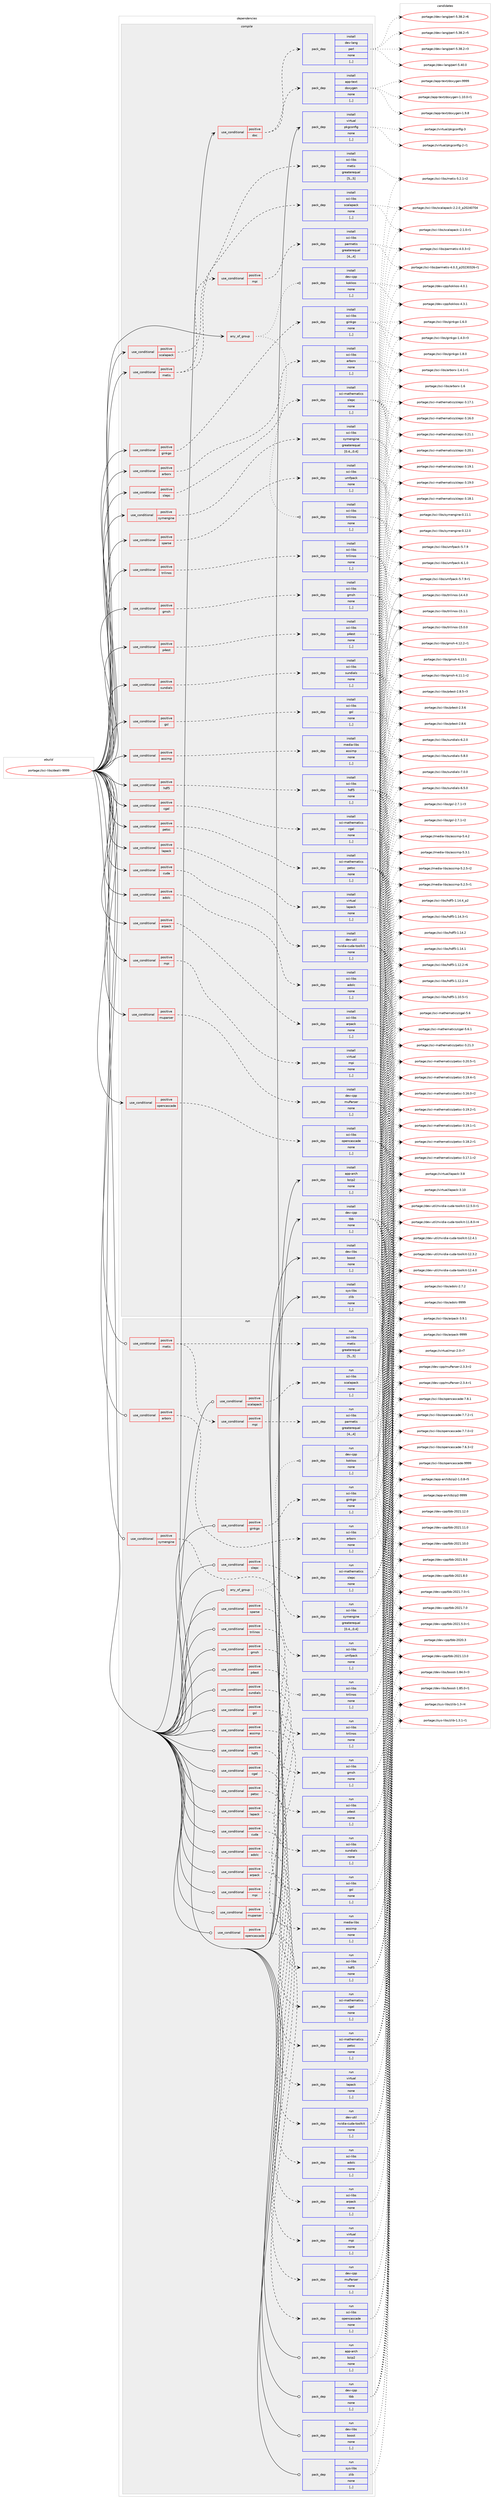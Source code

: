 digraph prolog {

# *************
# Graph options
# *************

newrank=true;
concentrate=true;
compound=true;
graph [rankdir=LR,fontname=Helvetica,fontsize=10,ranksep=1.5];#, ranksep=2.5, nodesep=0.2];
edge  [arrowhead=vee];
node  [fontname=Helvetica,fontsize=10];

# **********
# The ebuild
# **********

subgraph cluster_leftcol {
color=gray;
rank=same;
label=<<i>ebuild</i>>;
id [label="portage://sci-libs/dealii-9999", color=red, width=4, href="../sci-libs/dealii-9999.svg"];
}

# ****************
# The dependencies
# ****************

subgraph cluster_midcol {
color=gray;
label=<<i>dependencies</i>>;
subgraph cluster_compile {
fillcolor="#eeeeee";
style=filled;
label=<<i>compile</i>>;
subgraph any2638 {
dependency398460 [label=<<TABLE BORDER="0" CELLBORDER="1" CELLSPACING="0" CELLPADDING="4"><TR><TD CELLPADDING="10">any_of_group</TD></TR></TABLE>>, shape=none, color=red];subgraph pack290310 {
dependency398461 [label=<<TABLE BORDER="0" CELLBORDER="1" CELLSPACING="0" CELLPADDING="4" WIDTH="220"><TR><TD ROWSPAN="6" CELLPADDING="30">pack_dep</TD></TR><TR><TD WIDTH="110">install</TD></TR><TR><TD>dev-cpp</TD></TR><TR><TD>kokkos</TD></TR><TR><TD>none</TD></TR><TR><TD>[,,]</TD></TR></TABLE>>, shape=none, color=blue];
}
dependency398460:e -> dependency398461:w [weight=20,style="dotted",arrowhead="oinv"];
subgraph pack290311 {
dependency398462 [label=<<TABLE BORDER="0" CELLBORDER="1" CELLSPACING="0" CELLPADDING="4" WIDTH="220"><TR><TD ROWSPAN="6" CELLPADDING="30">pack_dep</TD></TR><TR><TD WIDTH="110">install</TD></TR><TR><TD>sci-libs</TD></TR><TR><TD>trilinos</TD></TR><TR><TD>none</TD></TR><TR><TD>[,,]</TD></TR></TABLE>>, shape=none, color=blue];
}
dependency398460:e -> dependency398462:w [weight=20,style="dotted",arrowhead="oinv"];
}
id:e -> dependency398460:w [weight=20,style="solid",arrowhead="vee"];
subgraph cond105299 {
dependency398463 [label=<<TABLE BORDER="0" CELLBORDER="1" CELLSPACING="0" CELLPADDING="4"><TR><TD ROWSPAN="3" CELLPADDING="10">use_conditional</TD></TR><TR><TD>positive</TD></TR><TR><TD>adolc</TD></TR></TABLE>>, shape=none, color=red];
subgraph pack290312 {
dependency398464 [label=<<TABLE BORDER="0" CELLBORDER="1" CELLSPACING="0" CELLPADDING="4" WIDTH="220"><TR><TD ROWSPAN="6" CELLPADDING="30">pack_dep</TD></TR><TR><TD WIDTH="110">install</TD></TR><TR><TD>sci-libs</TD></TR><TR><TD>adolc</TD></TR><TR><TD>none</TD></TR><TR><TD>[,,]</TD></TR></TABLE>>, shape=none, color=blue];
}
dependency398463:e -> dependency398464:w [weight=20,style="dashed",arrowhead="vee"];
}
id:e -> dependency398463:w [weight=20,style="solid",arrowhead="vee"];
subgraph cond105300 {
dependency398465 [label=<<TABLE BORDER="0" CELLBORDER="1" CELLSPACING="0" CELLPADDING="4"><TR><TD ROWSPAN="3" CELLPADDING="10">use_conditional</TD></TR><TR><TD>positive</TD></TR><TR><TD>arborx</TD></TR></TABLE>>, shape=none, color=red];
subgraph pack290313 {
dependency398466 [label=<<TABLE BORDER="0" CELLBORDER="1" CELLSPACING="0" CELLPADDING="4" WIDTH="220"><TR><TD ROWSPAN="6" CELLPADDING="30">pack_dep</TD></TR><TR><TD WIDTH="110">install</TD></TR><TR><TD>sci-libs</TD></TR><TR><TD>arborx</TD></TR><TR><TD>none</TD></TR><TR><TD>[,,]</TD></TR></TABLE>>, shape=none, color=blue];
}
dependency398465:e -> dependency398466:w [weight=20,style="dashed",arrowhead="vee"];
}
id:e -> dependency398465:w [weight=20,style="solid",arrowhead="vee"];
subgraph cond105301 {
dependency398467 [label=<<TABLE BORDER="0" CELLBORDER="1" CELLSPACING="0" CELLPADDING="4"><TR><TD ROWSPAN="3" CELLPADDING="10">use_conditional</TD></TR><TR><TD>positive</TD></TR><TR><TD>arpack</TD></TR></TABLE>>, shape=none, color=red];
subgraph pack290314 {
dependency398468 [label=<<TABLE BORDER="0" CELLBORDER="1" CELLSPACING="0" CELLPADDING="4" WIDTH="220"><TR><TD ROWSPAN="6" CELLPADDING="30">pack_dep</TD></TR><TR><TD WIDTH="110">install</TD></TR><TR><TD>sci-libs</TD></TR><TR><TD>arpack</TD></TR><TR><TD>none</TD></TR><TR><TD>[,,]</TD></TR></TABLE>>, shape=none, color=blue];
}
dependency398467:e -> dependency398468:w [weight=20,style="dashed",arrowhead="vee"];
}
id:e -> dependency398467:w [weight=20,style="solid",arrowhead="vee"];
subgraph cond105302 {
dependency398469 [label=<<TABLE BORDER="0" CELLBORDER="1" CELLSPACING="0" CELLPADDING="4"><TR><TD ROWSPAN="3" CELLPADDING="10">use_conditional</TD></TR><TR><TD>positive</TD></TR><TR><TD>assimp</TD></TR></TABLE>>, shape=none, color=red];
subgraph pack290315 {
dependency398470 [label=<<TABLE BORDER="0" CELLBORDER="1" CELLSPACING="0" CELLPADDING="4" WIDTH="220"><TR><TD ROWSPAN="6" CELLPADDING="30">pack_dep</TD></TR><TR><TD WIDTH="110">install</TD></TR><TR><TD>media-libs</TD></TR><TR><TD>assimp</TD></TR><TR><TD>none</TD></TR><TR><TD>[,,]</TD></TR></TABLE>>, shape=none, color=blue];
}
dependency398469:e -> dependency398470:w [weight=20,style="dashed",arrowhead="vee"];
}
id:e -> dependency398469:w [weight=20,style="solid",arrowhead="vee"];
subgraph cond105303 {
dependency398471 [label=<<TABLE BORDER="0" CELLBORDER="1" CELLSPACING="0" CELLPADDING="4"><TR><TD ROWSPAN="3" CELLPADDING="10">use_conditional</TD></TR><TR><TD>positive</TD></TR><TR><TD>cgal</TD></TR></TABLE>>, shape=none, color=red];
subgraph pack290316 {
dependency398472 [label=<<TABLE BORDER="0" CELLBORDER="1" CELLSPACING="0" CELLPADDING="4" WIDTH="220"><TR><TD ROWSPAN="6" CELLPADDING="30">pack_dep</TD></TR><TR><TD WIDTH="110">install</TD></TR><TR><TD>sci-mathematics</TD></TR><TR><TD>cgal</TD></TR><TR><TD>none</TD></TR><TR><TD>[,,]</TD></TR></TABLE>>, shape=none, color=blue];
}
dependency398471:e -> dependency398472:w [weight=20,style="dashed",arrowhead="vee"];
}
id:e -> dependency398471:w [weight=20,style="solid",arrowhead="vee"];
subgraph cond105304 {
dependency398473 [label=<<TABLE BORDER="0" CELLBORDER="1" CELLSPACING="0" CELLPADDING="4"><TR><TD ROWSPAN="3" CELLPADDING="10">use_conditional</TD></TR><TR><TD>positive</TD></TR><TR><TD>cuda</TD></TR></TABLE>>, shape=none, color=red];
subgraph pack290317 {
dependency398474 [label=<<TABLE BORDER="0" CELLBORDER="1" CELLSPACING="0" CELLPADDING="4" WIDTH="220"><TR><TD ROWSPAN="6" CELLPADDING="30">pack_dep</TD></TR><TR><TD WIDTH="110">install</TD></TR><TR><TD>dev-util</TD></TR><TR><TD>nvidia-cuda-toolkit</TD></TR><TR><TD>none</TD></TR><TR><TD>[,,]</TD></TR></TABLE>>, shape=none, color=blue];
}
dependency398473:e -> dependency398474:w [weight=20,style="dashed",arrowhead="vee"];
}
id:e -> dependency398473:w [weight=20,style="solid",arrowhead="vee"];
subgraph cond105305 {
dependency398475 [label=<<TABLE BORDER="0" CELLBORDER="1" CELLSPACING="0" CELLPADDING="4"><TR><TD ROWSPAN="3" CELLPADDING="10">use_conditional</TD></TR><TR><TD>positive</TD></TR><TR><TD>doc</TD></TR></TABLE>>, shape=none, color=red];
subgraph pack290318 {
dependency398476 [label=<<TABLE BORDER="0" CELLBORDER="1" CELLSPACING="0" CELLPADDING="4" WIDTH="220"><TR><TD ROWSPAN="6" CELLPADDING="30">pack_dep</TD></TR><TR><TD WIDTH="110">install</TD></TR><TR><TD>app-text</TD></TR><TR><TD>doxygen</TD></TR><TR><TD>none</TD></TR><TR><TD>[,,]</TD></TR></TABLE>>, shape=none, color=blue];
}
dependency398475:e -> dependency398476:w [weight=20,style="dashed",arrowhead="vee"];
subgraph pack290319 {
dependency398477 [label=<<TABLE BORDER="0" CELLBORDER="1" CELLSPACING="0" CELLPADDING="4" WIDTH="220"><TR><TD ROWSPAN="6" CELLPADDING="30">pack_dep</TD></TR><TR><TD WIDTH="110">install</TD></TR><TR><TD>dev-lang</TD></TR><TR><TD>perl</TD></TR><TR><TD>none</TD></TR><TR><TD>[,,]</TD></TR></TABLE>>, shape=none, color=blue];
}
dependency398475:e -> dependency398477:w [weight=20,style="dashed",arrowhead="vee"];
}
id:e -> dependency398475:w [weight=20,style="solid",arrowhead="vee"];
subgraph cond105306 {
dependency398478 [label=<<TABLE BORDER="0" CELLBORDER="1" CELLSPACING="0" CELLPADDING="4"><TR><TD ROWSPAN="3" CELLPADDING="10">use_conditional</TD></TR><TR><TD>positive</TD></TR><TR><TD>ginkgo</TD></TR></TABLE>>, shape=none, color=red];
subgraph pack290320 {
dependency398479 [label=<<TABLE BORDER="0" CELLBORDER="1" CELLSPACING="0" CELLPADDING="4" WIDTH="220"><TR><TD ROWSPAN="6" CELLPADDING="30">pack_dep</TD></TR><TR><TD WIDTH="110">install</TD></TR><TR><TD>sci-libs</TD></TR><TR><TD>ginkgo</TD></TR><TR><TD>none</TD></TR><TR><TD>[,,]</TD></TR></TABLE>>, shape=none, color=blue];
}
dependency398478:e -> dependency398479:w [weight=20,style="dashed",arrowhead="vee"];
}
id:e -> dependency398478:w [weight=20,style="solid",arrowhead="vee"];
subgraph cond105307 {
dependency398480 [label=<<TABLE BORDER="0" CELLBORDER="1" CELLSPACING="0" CELLPADDING="4"><TR><TD ROWSPAN="3" CELLPADDING="10">use_conditional</TD></TR><TR><TD>positive</TD></TR><TR><TD>gmsh</TD></TR></TABLE>>, shape=none, color=red];
subgraph pack290321 {
dependency398481 [label=<<TABLE BORDER="0" CELLBORDER="1" CELLSPACING="0" CELLPADDING="4" WIDTH="220"><TR><TD ROWSPAN="6" CELLPADDING="30">pack_dep</TD></TR><TR><TD WIDTH="110">install</TD></TR><TR><TD>sci-libs</TD></TR><TR><TD>gmsh</TD></TR><TR><TD>none</TD></TR><TR><TD>[,,]</TD></TR></TABLE>>, shape=none, color=blue];
}
dependency398480:e -> dependency398481:w [weight=20,style="dashed",arrowhead="vee"];
}
id:e -> dependency398480:w [weight=20,style="solid",arrowhead="vee"];
subgraph cond105308 {
dependency398482 [label=<<TABLE BORDER="0" CELLBORDER="1" CELLSPACING="0" CELLPADDING="4"><TR><TD ROWSPAN="3" CELLPADDING="10">use_conditional</TD></TR><TR><TD>positive</TD></TR><TR><TD>gsl</TD></TR></TABLE>>, shape=none, color=red];
subgraph pack290322 {
dependency398483 [label=<<TABLE BORDER="0" CELLBORDER="1" CELLSPACING="0" CELLPADDING="4" WIDTH="220"><TR><TD ROWSPAN="6" CELLPADDING="30">pack_dep</TD></TR><TR><TD WIDTH="110">install</TD></TR><TR><TD>sci-libs</TD></TR><TR><TD>gsl</TD></TR><TR><TD>none</TD></TR><TR><TD>[,,]</TD></TR></TABLE>>, shape=none, color=blue];
}
dependency398482:e -> dependency398483:w [weight=20,style="dashed",arrowhead="vee"];
}
id:e -> dependency398482:w [weight=20,style="solid",arrowhead="vee"];
subgraph cond105309 {
dependency398484 [label=<<TABLE BORDER="0" CELLBORDER="1" CELLSPACING="0" CELLPADDING="4"><TR><TD ROWSPAN="3" CELLPADDING="10">use_conditional</TD></TR><TR><TD>positive</TD></TR><TR><TD>hdf5</TD></TR></TABLE>>, shape=none, color=red];
subgraph pack290323 {
dependency398485 [label=<<TABLE BORDER="0" CELLBORDER="1" CELLSPACING="0" CELLPADDING="4" WIDTH="220"><TR><TD ROWSPAN="6" CELLPADDING="30">pack_dep</TD></TR><TR><TD WIDTH="110">install</TD></TR><TR><TD>sci-libs</TD></TR><TR><TD>hdf5</TD></TR><TR><TD>none</TD></TR><TR><TD>[,,]</TD></TR></TABLE>>, shape=none, color=blue];
}
dependency398484:e -> dependency398485:w [weight=20,style="dashed",arrowhead="vee"];
}
id:e -> dependency398484:w [weight=20,style="solid",arrowhead="vee"];
subgraph cond105310 {
dependency398486 [label=<<TABLE BORDER="0" CELLBORDER="1" CELLSPACING="0" CELLPADDING="4"><TR><TD ROWSPAN="3" CELLPADDING="10">use_conditional</TD></TR><TR><TD>positive</TD></TR><TR><TD>lapack</TD></TR></TABLE>>, shape=none, color=red];
subgraph pack290324 {
dependency398487 [label=<<TABLE BORDER="0" CELLBORDER="1" CELLSPACING="0" CELLPADDING="4" WIDTH="220"><TR><TD ROWSPAN="6" CELLPADDING="30">pack_dep</TD></TR><TR><TD WIDTH="110">install</TD></TR><TR><TD>virtual</TD></TR><TR><TD>lapack</TD></TR><TR><TD>none</TD></TR><TR><TD>[,,]</TD></TR></TABLE>>, shape=none, color=blue];
}
dependency398486:e -> dependency398487:w [weight=20,style="dashed",arrowhead="vee"];
}
id:e -> dependency398486:w [weight=20,style="solid",arrowhead="vee"];
subgraph cond105311 {
dependency398488 [label=<<TABLE BORDER="0" CELLBORDER="1" CELLSPACING="0" CELLPADDING="4"><TR><TD ROWSPAN="3" CELLPADDING="10">use_conditional</TD></TR><TR><TD>positive</TD></TR><TR><TD>metis</TD></TR></TABLE>>, shape=none, color=red];
subgraph pack290325 {
dependency398489 [label=<<TABLE BORDER="0" CELLBORDER="1" CELLSPACING="0" CELLPADDING="4" WIDTH="220"><TR><TD ROWSPAN="6" CELLPADDING="30">pack_dep</TD></TR><TR><TD WIDTH="110">install</TD></TR><TR><TD>sci-libs</TD></TR><TR><TD>metis</TD></TR><TR><TD>greaterequal</TD></TR><TR><TD>[5,,,5]</TD></TR></TABLE>>, shape=none, color=blue];
}
dependency398488:e -> dependency398489:w [weight=20,style="dashed",arrowhead="vee"];
subgraph cond105312 {
dependency398490 [label=<<TABLE BORDER="0" CELLBORDER="1" CELLSPACING="0" CELLPADDING="4"><TR><TD ROWSPAN="3" CELLPADDING="10">use_conditional</TD></TR><TR><TD>positive</TD></TR><TR><TD>mpi</TD></TR></TABLE>>, shape=none, color=red];
subgraph pack290326 {
dependency398491 [label=<<TABLE BORDER="0" CELLBORDER="1" CELLSPACING="0" CELLPADDING="4" WIDTH="220"><TR><TD ROWSPAN="6" CELLPADDING="30">pack_dep</TD></TR><TR><TD WIDTH="110">install</TD></TR><TR><TD>sci-libs</TD></TR><TR><TD>parmetis</TD></TR><TR><TD>greaterequal</TD></TR><TR><TD>[4,,,4]</TD></TR></TABLE>>, shape=none, color=blue];
}
dependency398490:e -> dependency398491:w [weight=20,style="dashed",arrowhead="vee"];
}
dependency398488:e -> dependency398490:w [weight=20,style="dashed",arrowhead="vee"];
}
id:e -> dependency398488:w [weight=20,style="solid",arrowhead="vee"];
subgraph cond105313 {
dependency398492 [label=<<TABLE BORDER="0" CELLBORDER="1" CELLSPACING="0" CELLPADDING="4"><TR><TD ROWSPAN="3" CELLPADDING="10">use_conditional</TD></TR><TR><TD>positive</TD></TR><TR><TD>mpi</TD></TR></TABLE>>, shape=none, color=red];
subgraph pack290327 {
dependency398493 [label=<<TABLE BORDER="0" CELLBORDER="1" CELLSPACING="0" CELLPADDING="4" WIDTH="220"><TR><TD ROWSPAN="6" CELLPADDING="30">pack_dep</TD></TR><TR><TD WIDTH="110">install</TD></TR><TR><TD>virtual</TD></TR><TR><TD>mpi</TD></TR><TR><TD>none</TD></TR><TR><TD>[,,]</TD></TR></TABLE>>, shape=none, color=blue];
}
dependency398492:e -> dependency398493:w [weight=20,style="dashed",arrowhead="vee"];
}
id:e -> dependency398492:w [weight=20,style="solid",arrowhead="vee"];
subgraph cond105314 {
dependency398494 [label=<<TABLE BORDER="0" CELLBORDER="1" CELLSPACING="0" CELLPADDING="4"><TR><TD ROWSPAN="3" CELLPADDING="10">use_conditional</TD></TR><TR><TD>positive</TD></TR><TR><TD>muparser</TD></TR></TABLE>>, shape=none, color=red];
subgraph pack290328 {
dependency398495 [label=<<TABLE BORDER="0" CELLBORDER="1" CELLSPACING="0" CELLPADDING="4" WIDTH="220"><TR><TD ROWSPAN="6" CELLPADDING="30">pack_dep</TD></TR><TR><TD WIDTH="110">install</TD></TR><TR><TD>dev-cpp</TD></TR><TR><TD>muParser</TD></TR><TR><TD>none</TD></TR><TR><TD>[,,]</TD></TR></TABLE>>, shape=none, color=blue];
}
dependency398494:e -> dependency398495:w [weight=20,style="dashed",arrowhead="vee"];
}
id:e -> dependency398494:w [weight=20,style="solid",arrowhead="vee"];
subgraph cond105315 {
dependency398496 [label=<<TABLE BORDER="0" CELLBORDER="1" CELLSPACING="0" CELLPADDING="4"><TR><TD ROWSPAN="3" CELLPADDING="10">use_conditional</TD></TR><TR><TD>positive</TD></TR><TR><TD>opencascade</TD></TR></TABLE>>, shape=none, color=red];
subgraph pack290329 {
dependency398497 [label=<<TABLE BORDER="0" CELLBORDER="1" CELLSPACING="0" CELLPADDING="4" WIDTH="220"><TR><TD ROWSPAN="6" CELLPADDING="30">pack_dep</TD></TR><TR><TD WIDTH="110">install</TD></TR><TR><TD>sci-libs</TD></TR><TR><TD>opencascade</TD></TR><TR><TD>none</TD></TR><TR><TD>[,,]</TD></TR></TABLE>>, shape=none, color=blue];
}
dependency398496:e -> dependency398497:w [weight=20,style="dashed",arrowhead="vee"];
}
id:e -> dependency398496:w [weight=20,style="solid",arrowhead="vee"];
subgraph cond105316 {
dependency398498 [label=<<TABLE BORDER="0" CELLBORDER="1" CELLSPACING="0" CELLPADDING="4"><TR><TD ROWSPAN="3" CELLPADDING="10">use_conditional</TD></TR><TR><TD>positive</TD></TR><TR><TD>p4est</TD></TR></TABLE>>, shape=none, color=red];
subgraph pack290330 {
dependency398499 [label=<<TABLE BORDER="0" CELLBORDER="1" CELLSPACING="0" CELLPADDING="4" WIDTH="220"><TR><TD ROWSPAN="6" CELLPADDING="30">pack_dep</TD></TR><TR><TD WIDTH="110">install</TD></TR><TR><TD>sci-libs</TD></TR><TR><TD>p4est</TD></TR><TR><TD>none</TD></TR><TR><TD>[,,]</TD></TR></TABLE>>, shape=none, color=blue];
}
dependency398498:e -> dependency398499:w [weight=20,style="dashed",arrowhead="vee"];
}
id:e -> dependency398498:w [weight=20,style="solid",arrowhead="vee"];
subgraph cond105317 {
dependency398500 [label=<<TABLE BORDER="0" CELLBORDER="1" CELLSPACING="0" CELLPADDING="4"><TR><TD ROWSPAN="3" CELLPADDING="10">use_conditional</TD></TR><TR><TD>positive</TD></TR><TR><TD>petsc</TD></TR></TABLE>>, shape=none, color=red];
subgraph pack290331 {
dependency398501 [label=<<TABLE BORDER="0" CELLBORDER="1" CELLSPACING="0" CELLPADDING="4" WIDTH="220"><TR><TD ROWSPAN="6" CELLPADDING="30">pack_dep</TD></TR><TR><TD WIDTH="110">install</TD></TR><TR><TD>sci-mathematics</TD></TR><TR><TD>petsc</TD></TR><TR><TD>none</TD></TR><TR><TD>[,,]</TD></TR></TABLE>>, shape=none, color=blue];
}
dependency398500:e -> dependency398501:w [weight=20,style="dashed",arrowhead="vee"];
}
id:e -> dependency398500:w [weight=20,style="solid",arrowhead="vee"];
subgraph cond105318 {
dependency398502 [label=<<TABLE BORDER="0" CELLBORDER="1" CELLSPACING="0" CELLPADDING="4"><TR><TD ROWSPAN="3" CELLPADDING="10">use_conditional</TD></TR><TR><TD>positive</TD></TR><TR><TD>scalapack</TD></TR></TABLE>>, shape=none, color=red];
subgraph pack290332 {
dependency398503 [label=<<TABLE BORDER="0" CELLBORDER="1" CELLSPACING="0" CELLPADDING="4" WIDTH="220"><TR><TD ROWSPAN="6" CELLPADDING="30">pack_dep</TD></TR><TR><TD WIDTH="110">install</TD></TR><TR><TD>sci-libs</TD></TR><TR><TD>scalapack</TD></TR><TR><TD>none</TD></TR><TR><TD>[,,]</TD></TR></TABLE>>, shape=none, color=blue];
}
dependency398502:e -> dependency398503:w [weight=20,style="dashed",arrowhead="vee"];
}
id:e -> dependency398502:w [weight=20,style="solid",arrowhead="vee"];
subgraph cond105319 {
dependency398504 [label=<<TABLE BORDER="0" CELLBORDER="1" CELLSPACING="0" CELLPADDING="4"><TR><TD ROWSPAN="3" CELLPADDING="10">use_conditional</TD></TR><TR><TD>positive</TD></TR><TR><TD>slepc</TD></TR></TABLE>>, shape=none, color=red];
subgraph pack290333 {
dependency398505 [label=<<TABLE BORDER="0" CELLBORDER="1" CELLSPACING="0" CELLPADDING="4" WIDTH="220"><TR><TD ROWSPAN="6" CELLPADDING="30">pack_dep</TD></TR><TR><TD WIDTH="110">install</TD></TR><TR><TD>sci-mathematics</TD></TR><TR><TD>slepc</TD></TR><TR><TD>none</TD></TR><TR><TD>[,,]</TD></TR></TABLE>>, shape=none, color=blue];
}
dependency398504:e -> dependency398505:w [weight=20,style="dashed",arrowhead="vee"];
}
id:e -> dependency398504:w [weight=20,style="solid",arrowhead="vee"];
subgraph cond105320 {
dependency398506 [label=<<TABLE BORDER="0" CELLBORDER="1" CELLSPACING="0" CELLPADDING="4"><TR><TD ROWSPAN="3" CELLPADDING="10">use_conditional</TD></TR><TR><TD>positive</TD></TR><TR><TD>sparse</TD></TR></TABLE>>, shape=none, color=red];
subgraph pack290334 {
dependency398507 [label=<<TABLE BORDER="0" CELLBORDER="1" CELLSPACING="0" CELLPADDING="4" WIDTH="220"><TR><TD ROWSPAN="6" CELLPADDING="30">pack_dep</TD></TR><TR><TD WIDTH="110">install</TD></TR><TR><TD>sci-libs</TD></TR><TR><TD>umfpack</TD></TR><TR><TD>none</TD></TR><TR><TD>[,,]</TD></TR></TABLE>>, shape=none, color=blue];
}
dependency398506:e -> dependency398507:w [weight=20,style="dashed",arrowhead="vee"];
}
id:e -> dependency398506:w [weight=20,style="solid",arrowhead="vee"];
subgraph cond105321 {
dependency398508 [label=<<TABLE BORDER="0" CELLBORDER="1" CELLSPACING="0" CELLPADDING="4"><TR><TD ROWSPAN="3" CELLPADDING="10">use_conditional</TD></TR><TR><TD>positive</TD></TR><TR><TD>sundials</TD></TR></TABLE>>, shape=none, color=red];
subgraph pack290335 {
dependency398509 [label=<<TABLE BORDER="0" CELLBORDER="1" CELLSPACING="0" CELLPADDING="4" WIDTH="220"><TR><TD ROWSPAN="6" CELLPADDING="30">pack_dep</TD></TR><TR><TD WIDTH="110">install</TD></TR><TR><TD>sci-libs</TD></TR><TR><TD>sundials</TD></TR><TR><TD>none</TD></TR><TR><TD>[,,]</TD></TR></TABLE>>, shape=none, color=blue];
}
dependency398508:e -> dependency398509:w [weight=20,style="dashed",arrowhead="vee"];
}
id:e -> dependency398508:w [weight=20,style="solid",arrowhead="vee"];
subgraph cond105322 {
dependency398510 [label=<<TABLE BORDER="0" CELLBORDER="1" CELLSPACING="0" CELLPADDING="4"><TR><TD ROWSPAN="3" CELLPADDING="10">use_conditional</TD></TR><TR><TD>positive</TD></TR><TR><TD>symengine</TD></TR></TABLE>>, shape=none, color=red];
subgraph pack290336 {
dependency398511 [label=<<TABLE BORDER="0" CELLBORDER="1" CELLSPACING="0" CELLPADDING="4" WIDTH="220"><TR><TD ROWSPAN="6" CELLPADDING="30">pack_dep</TD></TR><TR><TD WIDTH="110">install</TD></TR><TR><TD>sci-libs</TD></TR><TR><TD>symengine</TD></TR><TR><TD>greaterequal</TD></TR><TR><TD>[0.4,,,0.4]</TD></TR></TABLE>>, shape=none, color=blue];
}
dependency398510:e -> dependency398511:w [weight=20,style="dashed",arrowhead="vee"];
}
id:e -> dependency398510:w [weight=20,style="solid",arrowhead="vee"];
subgraph cond105323 {
dependency398512 [label=<<TABLE BORDER="0" CELLBORDER="1" CELLSPACING="0" CELLPADDING="4"><TR><TD ROWSPAN="3" CELLPADDING="10">use_conditional</TD></TR><TR><TD>positive</TD></TR><TR><TD>trilinos</TD></TR></TABLE>>, shape=none, color=red];
subgraph pack290337 {
dependency398513 [label=<<TABLE BORDER="0" CELLBORDER="1" CELLSPACING="0" CELLPADDING="4" WIDTH="220"><TR><TD ROWSPAN="6" CELLPADDING="30">pack_dep</TD></TR><TR><TD WIDTH="110">install</TD></TR><TR><TD>sci-libs</TD></TR><TR><TD>trilinos</TD></TR><TR><TD>none</TD></TR><TR><TD>[,,]</TD></TR></TABLE>>, shape=none, color=blue];
}
dependency398512:e -> dependency398513:w [weight=20,style="dashed",arrowhead="vee"];
}
id:e -> dependency398512:w [weight=20,style="solid",arrowhead="vee"];
subgraph pack290338 {
dependency398514 [label=<<TABLE BORDER="0" CELLBORDER="1" CELLSPACING="0" CELLPADDING="4" WIDTH="220"><TR><TD ROWSPAN="6" CELLPADDING="30">pack_dep</TD></TR><TR><TD WIDTH="110">install</TD></TR><TR><TD>app-arch</TD></TR><TR><TD>bzip2</TD></TR><TR><TD>none</TD></TR><TR><TD>[,,]</TD></TR></TABLE>>, shape=none, color=blue];
}
id:e -> dependency398514:w [weight=20,style="solid",arrowhead="vee"];
subgraph pack290339 {
dependency398515 [label=<<TABLE BORDER="0" CELLBORDER="1" CELLSPACING="0" CELLPADDING="4" WIDTH="220"><TR><TD ROWSPAN="6" CELLPADDING="30">pack_dep</TD></TR><TR><TD WIDTH="110">install</TD></TR><TR><TD>dev-cpp</TD></TR><TR><TD>tbb</TD></TR><TR><TD>none</TD></TR><TR><TD>[,,]</TD></TR></TABLE>>, shape=none, color=blue];
}
id:e -> dependency398515:w [weight=20,style="solid",arrowhead="vee"];
subgraph pack290340 {
dependency398516 [label=<<TABLE BORDER="0" CELLBORDER="1" CELLSPACING="0" CELLPADDING="4" WIDTH="220"><TR><TD ROWSPAN="6" CELLPADDING="30">pack_dep</TD></TR><TR><TD WIDTH="110">install</TD></TR><TR><TD>dev-libs</TD></TR><TR><TD>boost</TD></TR><TR><TD>none</TD></TR><TR><TD>[,,]</TD></TR></TABLE>>, shape=none, color=blue];
}
id:e -> dependency398516:w [weight=20,style="solid",arrowhead="vee"];
subgraph pack290341 {
dependency398517 [label=<<TABLE BORDER="0" CELLBORDER="1" CELLSPACING="0" CELLPADDING="4" WIDTH="220"><TR><TD ROWSPAN="6" CELLPADDING="30">pack_dep</TD></TR><TR><TD WIDTH="110">install</TD></TR><TR><TD>sys-libs</TD></TR><TR><TD>zlib</TD></TR><TR><TD>none</TD></TR><TR><TD>[,,]</TD></TR></TABLE>>, shape=none, color=blue];
}
id:e -> dependency398517:w [weight=20,style="solid",arrowhead="vee"];
subgraph pack290342 {
dependency398518 [label=<<TABLE BORDER="0" CELLBORDER="1" CELLSPACING="0" CELLPADDING="4" WIDTH="220"><TR><TD ROWSPAN="6" CELLPADDING="30">pack_dep</TD></TR><TR><TD WIDTH="110">install</TD></TR><TR><TD>virtual</TD></TR><TR><TD>pkgconfig</TD></TR><TR><TD>none</TD></TR><TR><TD>[,,]</TD></TR></TABLE>>, shape=none, color=blue];
}
id:e -> dependency398518:w [weight=20,style="solid",arrowhead="vee"];
}
subgraph cluster_compileandrun {
fillcolor="#eeeeee";
style=filled;
label=<<i>compile and run</i>>;
}
subgraph cluster_run {
fillcolor="#eeeeee";
style=filled;
label=<<i>run</i>>;
subgraph any2639 {
dependency398519 [label=<<TABLE BORDER="0" CELLBORDER="1" CELLSPACING="0" CELLPADDING="4"><TR><TD CELLPADDING="10">any_of_group</TD></TR></TABLE>>, shape=none, color=red];subgraph pack290343 {
dependency398520 [label=<<TABLE BORDER="0" CELLBORDER="1" CELLSPACING="0" CELLPADDING="4" WIDTH="220"><TR><TD ROWSPAN="6" CELLPADDING="30">pack_dep</TD></TR><TR><TD WIDTH="110">run</TD></TR><TR><TD>dev-cpp</TD></TR><TR><TD>kokkos</TD></TR><TR><TD>none</TD></TR><TR><TD>[,,]</TD></TR></TABLE>>, shape=none, color=blue];
}
dependency398519:e -> dependency398520:w [weight=20,style="dotted",arrowhead="oinv"];
subgraph pack290344 {
dependency398521 [label=<<TABLE BORDER="0" CELLBORDER="1" CELLSPACING="0" CELLPADDING="4" WIDTH="220"><TR><TD ROWSPAN="6" CELLPADDING="30">pack_dep</TD></TR><TR><TD WIDTH="110">run</TD></TR><TR><TD>sci-libs</TD></TR><TR><TD>trilinos</TD></TR><TR><TD>none</TD></TR><TR><TD>[,,]</TD></TR></TABLE>>, shape=none, color=blue];
}
dependency398519:e -> dependency398521:w [weight=20,style="dotted",arrowhead="oinv"];
}
id:e -> dependency398519:w [weight=20,style="solid",arrowhead="odot"];
subgraph cond105324 {
dependency398522 [label=<<TABLE BORDER="0" CELLBORDER="1" CELLSPACING="0" CELLPADDING="4"><TR><TD ROWSPAN="3" CELLPADDING="10">use_conditional</TD></TR><TR><TD>positive</TD></TR><TR><TD>adolc</TD></TR></TABLE>>, shape=none, color=red];
subgraph pack290345 {
dependency398523 [label=<<TABLE BORDER="0" CELLBORDER="1" CELLSPACING="0" CELLPADDING="4" WIDTH="220"><TR><TD ROWSPAN="6" CELLPADDING="30">pack_dep</TD></TR><TR><TD WIDTH="110">run</TD></TR><TR><TD>sci-libs</TD></TR><TR><TD>adolc</TD></TR><TR><TD>none</TD></TR><TR><TD>[,,]</TD></TR></TABLE>>, shape=none, color=blue];
}
dependency398522:e -> dependency398523:w [weight=20,style="dashed",arrowhead="vee"];
}
id:e -> dependency398522:w [weight=20,style="solid",arrowhead="odot"];
subgraph cond105325 {
dependency398524 [label=<<TABLE BORDER="0" CELLBORDER="1" CELLSPACING="0" CELLPADDING="4"><TR><TD ROWSPAN="3" CELLPADDING="10">use_conditional</TD></TR><TR><TD>positive</TD></TR><TR><TD>arborx</TD></TR></TABLE>>, shape=none, color=red];
subgraph pack290346 {
dependency398525 [label=<<TABLE BORDER="0" CELLBORDER="1" CELLSPACING="0" CELLPADDING="4" WIDTH="220"><TR><TD ROWSPAN="6" CELLPADDING="30">pack_dep</TD></TR><TR><TD WIDTH="110">run</TD></TR><TR><TD>sci-libs</TD></TR><TR><TD>arborx</TD></TR><TR><TD>none</TD></TR><TR><TD>[,,]</TD></TR></TABLE>>, shape=none, color=blue];
}
dependency398524:e -> dependency398525:w [weight=20,style="dashed",arrowhead="vee"];
}
id:e -> dependency398524:w [weight=20,style="solid",arrowhead="odot"];
subgraph cond105326 {
dependency398526 [label=<<TABLE BORDER="0" CELLBORDER="1" CELLSPACING="0" CELLPADDING="4"><TR><TD ROWSPAN="3" CELLPADDING="10">use_conditional</TD></TR><TR><TD>positive</TD></TR><TR><TD>arpack</TD></TR></TABLE>>, shape=none, color=red];
subgraph pack290347 {
dependency398527 [label=<<TABLE BORDER="0" CELLBORDER="1" CELLSPACING="0" CELLPADDING="4" WIDTH="220"><TR><TD ROWSPAN="6" CELLPADDING="30">pack_dep</TD></TR><TR><TD WIDTH="110">run</TD></TR><TR><TD>sci-libs</TD></TR><TR><TD>arpack</TD></TR><TR><TD>none</TD></TR><TR><TD>[,,]</TD></TR></TABLE>>, shape=none, color=blue];
}
dependency398526:e -> dependency398527:w [weight=20,style="dashed",arrowhead="vee"];
}
id:e -> dependency398526:w [weight=20,style="solid",arrowhead="odot"];
subgraph cond105327 {
dependency398528 [label=<<TABLE BORDER="0" CELLBORDER="1" CELLSPACING="0" CELLPADDING="4"><TR><TD ROWSPAN="3" CELLPADDING="10">use_conditional</TD></TR><TR><TD>positive</TD></TR><TR><TD>assimp</TD></TR></TABLE>>, shape=none, color=red];
subgraph pack290348 {
dependency398529 [label=<<TABLE BORDER="0" CELLBORDER="1" CELLSPACING="0" CELLPADDING="4" WIDTH="220"><TR><TD ROWSPAN="6" CELLPADDING="30">pack_dep</TD></TR><TR><TD WIDTH="110">run</TD></TR><TR><TD>media-libs</TD></TR><TR><TD>assimp</TD></TR><TR><TD>none</TD></TR><TR><TD>[,,]</TD></TR></TABLE>>, shape=none, color=blue];
}
dependency398528:e -> dependency398529:w [weight=20,style="dashed",arrowhead="vee"];
}
id:e -> dependency398528:w [weight=20,style="solid",arrowhead="odot"];
subgraph cond105328 {
dependency398530 [label=<<TABLE BORDER="0" CELLBORDER="1" CELLSPACING="0" CELLPADDING="4"><TR><TD ROWSPAN="3" CELLPADDING="10">use_conditional</TD></TR><TR><TD>positive</TD></TR><TR><TD>cgal</TD></TR></TABLE>>, shape=none, color=red];
subgraph pack290349 {
dependency398531 [label=<<TABLE BORDER="0" CELLBORDER="1" CELLSPACING="0" CELLPADDING="4" WIDTH="220"><TR><TD ROWSPAN="6" CELLPADDING="30">pack_dep</TD></TR><TR><TD WIDTH="110">run</TD></TR><TR><TD>sci-mathematics</TD></TR><TR><TD>cgal</TD></TR><TR><TD>none</TD></TR><TR><TD>[,,]</TD></TR></TABLE>>, shape=none, color=blue];
}
dependency398530:e -> dependency398531:w [weight=20,style="dashed",arrowhead="vee"];
}
id:e -> dependency398530:w [weight=20,style="solid",arrowhead="odot"];
subgraph cond105329 {
dependency398532 [label=<<TABLE BORDER="0" CELLBORDER="1" CELLSPACING="0" CELLPADDING="4"><TR><TD ROWSPAN="3" CELLPADDING="10">use_conditional</TD></TR><TR><TD>positive</TD></TR><TR><TD>cuda</TD></TR></TABLE>>, shape=none, color=red];
subgraph pack290350 {
dependency398533 [label=<<TABLE BORDER="0" CELLBORDER="1" CELLSPACING="0" CELLPADDING="4" WIDTH="220"><TR><TD ROWSPAN="6" CELLPADDING="30">pack_dep</TD></TR><TR><TD WIDTH="110">run</TD></TR><TR><TD>dev-util</TD></TR><TR><TD>nvidia-cuda-toolkit</TD></TR><TR><TD>none</TD></TR><TR><TD>[,,]</TD></TR></TABLE>>, shape=none, color=blue];
}
dependency398532:e -> dependency398533:w [weight=20,style="dashed",arrowhead="vee"];
}
id:e -> dependency398532:w [weight=20,style="solid",arrowhead="odot"];
subgraph cond105330 {
dependency398534 [label=<<TABLE BORDER="0" CELLBORDER="1" CELLSPACING="0" CELLPADDING="4"><TR><TD ROWSPAN="3" CELLPADDING="10">use_conditional</TD></TR><TR><TD>positive</TD></TR><TR><TD>ginkgo</TD></TR></TABLE>>, shape=none, color=red];
subgraph pack290351 {
dependency398535 [label=<<TABLE BORDER="0" CELLBORDER="1" CELLSPACING="0" CELLPADDING="4" WIDTH="220"><TR><TD ROWSPAN="6" CELLPADDING="30">pack_dep</TD></TR><TR><TD WIDTH="110">run</TD></TR><TR><TD>sci-libs</TD></TR><TR><TD>ginkgo</TD></TR><TR><TD>none</TD></TR><TR><TD>[,,]</TD></TR></TABLE>>, shape=none, color=blue];
}
dependency398534:e -> dependency398535:w [weight=20,style="dashed",arrowhead="vee"];
}
id:e -> dependency398534:w [weight=20,style="solid",arrowhead="odot"];
subgraph cond105331 {
dependency398536 [label=<<TABLE BORDER="0" CELLBORDER="1" CELLSPACING="0" CELLPADDING="4"><TR><TD ROWSPAN="3" CELLPADDING="10">use_conditional</TD></TR><TR><TD>positive</TD></TR><TR><TD>gmsh</TD></TR></TABLE>>, shape=none, color=red];
subgraph pack290352 {
dependency398537 [label=<<TABLE BORDER="0" CELLBORDER="1" CELLSPACING="0" CELLPADDING="4" WIDTH="220"><TR><TD ROWSPAN="6" CELLPADDING="30">pack_dep</TD></TR><TR><TD WIDTH="110">run</TD></TR><TR><TD>sci-libs</TD></TR><TR><TD>gmsh</TD></TR><TR><TD>none</TD></TR><TR><TD>[,,]</TD></TR></TABLE>>, shape=none, color=blue];
}
dependency398536:e -> dependency398537:w [weight=20,style="dashed",arrowhead="vee"];
}
id:e -> dependency398536:w [weight=20,style="solid",arrowhead="odot"];
subgraph cond105332 {
dependency398538 [label=<<TABLE BORDER="0" CELLBORDER="1" CELLSPACING="0" CELLPADDING="4"><TR><TD ROWSPAN="3" CELLPADDING="10">use_conditional</TD></TR><TR><TD>positive</TD></TR><TR><TD>gsl</TD></TR></TABLE>>, shape=none, color=red];
subgraph pack290353 {
dependency398539 [label=<<TABLE BORDER="0" CELLBORDER="1" CELLSPACING="0" CELLPADDING="4" WIDTH="220"><TR><TD ROWSPAN="6" CELLPADDING="30">pack_dep</TD></TR><TR><TD WIDTH="110">run</TD></TR><TR><TD>sci-libs</TD></TR><TR><TD>gsl</TD></TR><TR><TD>none</TD></TR><TR><TD>[,,]</TD></TR></TABLE>>, shape=none, color=blue];
}
dependency398538:e -> dependency398539:w [weight=20,style="dashed",arrowhead="vee"];
}
id:e -> dependency398538:w [weight=20,style="solid",arrowhead="odot"];
subgraph cond105333 {
dependency398540 [label=<<TABLE BORDER="0" CELLBORDER="1" CELLSPACING="0" CELLPADDING="4"><TR><TD ROWSPAN="3" CELLPADDING="10">use_conditional</TD></TR><TR><TD>positive</TD></TR><TR><TD>hdf5</TD></TR></TABLE>>, shape=none, color=red];
subgraph pack290354 {
dependency398541 [label=<<TABLE BORDER="0" CELLBORDER="1" CELLSPACING="0" CELLPADDING="4" WIDTH="220"><TR><TD ROWSPAN="6" CELLPADDING="30">pack_dep</TD></TR><TR><TD WIDTH="110">run</TD></TR><TR><TD>sci-libs</TD></TR><TR><TD>hdf5</TD></TR><TR><TD>none</TD></TR><TR><TD>[,,]</TD></TR></TABLE>>, shape=none, color=blue];
}
dependency398540:e -> dependency398541:w [weight=20,style="dashed",arrowhead="vee"];
}
id:e -> dependency398540:w [weight=20,style="solid",arrowhead="odot"];
subgraph cond105334 {
dependency398542 [label=<<TABLE BORDER="0" CELLBORDER="1" CELLSPACING="0" CELLPADDING="4"><TR><TD ROWSPAN="3" CELLPADDING="10">use_conditional</TD></TR><TR><TD>positive</TD></TR><TR><TD>lapack</TD></TR></TABLE>>, shape=none, color=red];
subgraph pack290355 {
dependency398543 [label=<<TABLE BORDER="0" CELLBORDER="1" CELLSPACING="0" CELLPADDING="4" WIDTH="220"><TR><TD ROWSPAN="6" CELLPADDING="30">pack_dep</TD></TR><TR><TD WIDTH="110">run</TD></TR><TR><TD>virtual</TD></TR><TR><TD>lapack</TD></TR><TR><TD>none</TD></TR><TR><TD>[,,]</TD></TR></TABLE>>, shape=none, color=blue];
}
dependency398542:e -> dependency398543:w [weight=20,style="dashed",arrowhead="vee"];
}
id:e -> dependency398542:w [weight=20,style="solid",arrowhead="odot"];
subgraph cond105335 {
dependency398544 [label=<<TABLE BORDER="0" CELLBORDER="1" CELLSPACING="0" CELLPADDING="4"><TR><TD ROWSPAN="3" CELLPADDING="10">use_conditional</TD></TR><TR><TD>positive</TD></TR><TR><TD>metis</TD></TR></TABLE>>, shape=none, color=red];
subgraph pack290356 {
dependency398545 [label=<<TABLE BORDER="0" CELLBORDER="1" CELLSPACING="0" CELLPADDING="4" WIDTH="220"><TR><TD ROWSPAN="6" CELLPADDING="30">pack_dep</TD></TR><TR><TD WIDTH="110">run</TD></TR><TR><TD>sci-libs</TD></TR><TR><TD>metis</TD></TR><TR><TD>greaterequal</TD></TR><TR><TD>[5,,,5]</TD></TR></TABLE>>, shape=none, color=blue];
}
dependency398544:e -> dependency398545:w [weight=20,style="dashed",arrowhead="vee"];
subgraph cond105336 {
dependency398546 [label=<<TABLE BORDER="0" CELLBORDER="1" CELLSPACING="0" CELLPADDING="4"><TR><TD ROWSPAN="3" CELLPADDING="10">use_conditional</TD></TR><TR><TD>positive</TD></TR><TR><TD>mpi</TD></TR></TABLE>>, shape=none, color=red];
subgraph pack290357 {
dependency398547 [label=<<TABLE BORDER="0" CELLBORDER="1" CELLSPACING="0" CELLPADDING="4" WIDTH="220"><TR><TD ROWSPAN="6" CELLPADDING="30">pack_dep</TD></TR><TR><TD WIDTH="110">run</TD></TR><TR><TD>sci-libs</TD></TR><TR><TD>parmetis</TD></TR><TR><TD>greaterequal</TD></TR><TR><TD>[4,,,4]</TD></TR></TABLE>>, shape=none, color=blue];
}
dependency398546:e -> dependency398547:w [weight=20,style="dashed",arrowhead="vee"];
}
dependency398544:e -> dependency398546:w [weight=20,style="dashed",arrowhead="vee"];
}
id:e -> dependency398544:w [weight=20,style="solid",arrowhead="odot"];
subgraph cond105337 {
dependency398548 [label=<<TABLE BORDER="0" CELLBORDER="1" CELLSPACING="0" CELLPADDING="4"><TR><TD ROWSPAN="3" CELLPADDING="10">use_conditional</TD></TR><TR><TD>positive</TD></TR><TR><TD>mpi</TD></TR></TABLE>>, shape=none, color=red];
subgraph pack290358 {
dependency398549 [label=<<TABLE BORDER="0" CELLBORDER="1" CELLSPACING="0" CELLPADDING="4" WIDTH="220"><TR><TD ROWSPAN="6" CELLPADDING="30">pack_dep</TD></TR><TR><TD WIDTH="110">run</TD></TR><TR><TD>virtual</TD></TR><TR><TD>mpi</TD></TR><TR><TD>none</TD></TR><TR><TD>[,,]</TD></TR></TABLE>>, shape=none, color=blue];
}
dependency398548:e -> dependency398549:w [weight=20,style="dashed",arrowhead="vee"];
}
id:e -> dependency398548:w [weight=20,style="solid",arrowhead="odot"];
subgraph cond105338 {
dependency398550 [label=<<TABLE BORDER="0" CELLBORDER="1" CELLSPACING="0" CELLPADDING="4"><TR><TD ROWSPAN="3" CELLPADDING="10">use_conditional</TD></TR><TR><TD>positive</TD></TR><TR><TD>muparser</TD></TR></TABLE>>, shape=none, color=red];
subgraph pack290359 {
dependency398551 [label=<<TABLE BORDER="0" CELLBORDER="1" CELLSPACING="0" CELLPADDING="4" WIDTH="220"><TR><TD ROWSPAN="6" CELLPADDING="30">pack_dep</TD></TR><TR><TD WIDTH="110">run</TD></TR><TR><TD>dev-cpp</TD></TR><TR><TD>muParser</TD></TR><TR><TD>none</TD></TR><TR><TD>[,,]</TD></TR></TABLE>>, shape=none, color=blue];
}
dependency398550:e -> dependency398551:w [weight=20,style="dashed",arrowhead="vee"];
}
id:e -> dependency398550:w [weight=20,style="solid",arrowhead="odot"];
subgraph cond105339 {
dependency398552 [label=<<TABLE BORDER="0" CELLBORDER="1" CELLSPACING="0" CELLPADDING="4"><TR><TD ROWSPAN="3" CELLPADDING="10">use_conditional</TD></TR><TR><TD>positive</TD></TR><TR><TD>opencascade</TD></TR></TABLE>>, shape=none, color=red];
subgraph pack290360 {
dependency398553 [label=<<TABLE BORDER="0" CELLBORDER="1" CELLSPACING="0" CELLPADDING="4" WIDTH="220"><TR><TD ROWSPAN="6" CELLPADDING="30">pack_dep</TD></TR><TR><TD WIDTH="110">run</TD></TR><TR><TD>sci-libs</TD></TR><TR><TD>opencascade</TD></TR><TR><TD>none</TD></TR><TR><TD>[,,]</TD></TR></TABLE>>, shape=none, color=blue];
}
dependency398552:e -> dependency398553:w [weight=20,style="dashed",arrowhead="vee"];
}
id:e -> dependency398552:w [weight=20,style="solid",arrowhead="odot"];
subgraph cond105340 {
dependency398554 [label=<<TABLE BORDER="0" CELLBORDER="1" CELLSPACING="0" CELLPADDING="4"><TR><TD ROWSPAN="3" CELLPADDING="10">use_conditional</TD></TR><TR><TD>positive</TD></TR><TR><TD>p4est</TD></TR></TABLE>>, shape=none, color=red];
subgraph pack290361 {
dependency398555 [label=<<TABLE BORDER="0" CELLBORDER="1" CELLSPACING="0" CELLPADDING="4" WIDTH="220"><TR><TD ROWSPAN="6" CELLPADDING="30">pack_dep</TD></TR><TR><TD WIDTH="110">run</TD></TR><TR><TD>sci-libs</TD></TR><TR><TD>p4est</TD></TR><TR><TD>none</TD></TR><TR><TD>[,,]</TD></TR></TABLE>>, shape=none, color=blue];
}
dependency398554:e -> dependency398555:w [weight=20,style="dashed",arrowhead="vee"];
}
id:e -> dependency398554:w [weight=20,style="solid",arrowhead="odot"];
subgraph cond105341 {
dependency398556 [label=<<TABLE BORDER="0" CELLBORDER="1" CELLSPACING="0" CELLPADDING="4"><TR><TD ROWSPAN="3" CELLPADDING="10">use_conditional</TD></TR><TR><TD>positive</TD></TR><TR><TD>petsc</TD></TR></TABLE>>, shape=none, color=red];
subgraph pack290362 {
dependency398557 [label=<<TABLE BORDER="0" CELLBORDER="1" CELLSPACING="0" CELLPADDING="4" WIDTH="220"><TR><TD ROWSPAN="6" CELLPADDING="30">pack_dep</TD></TR><TR><TD WIDTH="110">run</TD></TR><TR><TD>sci-mathematics</TD></TR><TR><TD>petsc</TD></TR><TR><TD>none</TD></TR><TR><TD>[,,]</TD></TR></TABLE>>, shape=none, color=blue];
}
dependency398556:e -> dependency398557:w [weight=20,style="dashed",arrowhead="vee"];
}
id:e -> dependency398556:w [weight=20,style="solid",arrowhead="odot"];
subgraph cond105342 {
dependency398558 [label=<<TABLE BORDER="0" CELLBORDER="1" CELLSPACING="0" CELLPADDING="4"><TR><TD ROWSPAN="3" CELLPADDING="10">use_conditional</TD></TR><TR><TD>positive</TD></TR><TR><TD>scalapack</TD></TR></TABLE>>, shape=none, color=red];
subgraph pack290363 {
dependency398559 [label=<<TABLE BORDER="0" CELLBORDER="1" CELLSPACING="0" CELLPADDING="4" WIDTH="220"><TR><TD ROWSPAN="6" CELLPADDING="30">pack_dep</TD></TR><TR><TD WIDTH="110">run</TD></TR><TR><TD>sci-libs</TD></TR><TR><TD>scalapack</TD></TR><TR><TD>none</TD></TR><TR><TD>[,,]</TD></TR></TABLE>>, shape=none, color=blue];
}
dependency398558:e -> dependency398559:w [weight=20,style="dashed",arrowhead="vee"];
}
id:e -> dependency398558:w [weight=20,style="solid",arrowhead="odot"];
subgraph cond105343 {
dependency398560 [label=<<TABLE BORDER="0" CELLBORDER="1" CELLSPACING="0" CELLPADDING="4"><TR><TD ROWSPAN="3" CELLPADDING="10">use_conditional</TD></TR><TR><TD>positive</TD></TR><TR><TD>slepc</TD></TR></TABLE>>, shape=none, color=red];
subgraph pack290364 {
dependency398561 [label=<<TABLE BORDER="0" CELLBORDER="1" CELLSPACING="0" CELLPADDING="4" WIDTH="220"><TR><TD ROWSPAN="6" CELLPADDING="30">pack_dep</TD></TR><TR><TD WIDTH="110">run</TD></TR><TR><TD>sci-mathematics</TD></TR><TR><TD>slepc</TD></TR><TR><TD>none</TD></TR><TR><TD>[,,]</TD></TR></TABLE>>, shape=none, color=blue];
}
dependency398560:e -> dependency398561:w [weight=20,style="dashed",arrowhead="vee"];
}
id:e -> dependency398560:w [weight=20,style="solid",arrowhead="odot"];
subgraph cond105344 {
dependency398562 [label=<<TABLE BORDER="0" CELLBORDER="1" CELLSPACING="0" CELLPADDING="4"><TR><TD ROWSPAN="3" CELLPADDING="10">use_conditional</TD></TR><TR><TD>positive</TD></TR><TR><TD>sparse</TD></TR></TABLE>>, shape=none, color=red];
subgraph pack290365 {
dependency398563 [label=<<TABLE BORDER="0" CELLBORDER="1" CELLSPACING="0" CELLPADDING="4" WIDTH="220"><TR><TD ROWSPAN="6" CELLPADDING="30">pack_dep</TD></TR><TR><TD WIDTH="110">run</TD></TR><TR><TD>sci-libs</TD></TR><TR><TD>umfpack</TD></TR><TR><TD>none</TD></TR><TR><TD>[,,]</TD></TR></TABLE>>, shape=none, color=blue];
}
dependency398562:e -> dependency398563:w [weight=20,style="dashed",arrowhead="vee"];
}
id:e -> dependency398562:w [weight=20,style="solid",arrowhead="odot"];
subgraph cond105345 {
dependency398564 [label=<<TABLE BORDER="0" CELLBORDER="1" CELLSPACING="0" CELLPADDING="4"><TR><TD ROWSPAN="3" CELLPADDING="10">use_conditional</TD></TR><TR><TD>positive</TD></TR><TR><TD>sundials</TD></TR></TABLE>>, shape=none, color=red];
subgraph pack290366 {
dependency398565 [label=<<TABLE BORDER="0" CELLBORDER="1" CELLSPACING="0" CELLPADDING="4" WIDTH="220"><TR><TD ROWSPAN="6" CELLPADDING="30">pack_dep</TD></TR><TR><TD WIDTH="110">run</TD></TR><TR><TD>sci-libs</TD></TR><TR><TD>sundials</TD></TR><TR><TD>none</TD></TR><TR><TD>[,,]</TD></TR></TABLE>>, shape=none, color=blue];
}
dependency398564:e -> dependency398565:w [weight=20,style="dashed",arrowhead="vee"];
}
id:e -> dependency398564:w [weight=20,style="solid",arrowhead="odot"];
subgraph cond105346 {
dependency398566 [label=<<TABLE BORDER="0" CELLBORDER="1" CELLSPACING="0" CELLPADDING="4"><TR><TD ROWSPAN="3" CELLPADDING="10">use_conditional</TD></TR><TR><TD>positive</TD></TR><TR><TD>symengine</TD></TR></TABLE>>, shape=none, color=red];
subgraph pack290367 {
dependency398567 [label=<<TABLE BORDER="0" CELLBORDER="1" CELLSPACING="0" CELLPADDING="4" WIDTH="220"><TR><TD ROWSPAN="6" CELLPADDING="30">pack_dep</TD></TR><TR><TD WIDTH="110">run</TD></TR><TR><TD>sci-libs</TD></TR><TR><TD>symengine</TD></TR><TR><TD>greaterequal</TD></TR><TR><TD>[0.4,,,0.4]</TD></TR></TABLE>>, shape=none, color=blue];
}
dependency398566:e -> dependency398567:w [weight=20,style="dashed",arrowhead="vee"];
}
id:e -> dependency398566:w [weight=20,style="solid",arrowhead="odot"];
subgraph cond105347 {
dependency398568 [label=<<TABLE BORDER="0" CELLBORDER="1" CELLSPACING="0" CELLPADDING="4"><TR><TD ROWSPAN="3" CELLPADDING="10">use_conditional</TD></TR><TR><TD>positive</TD></TR><TR><TD>trilinos</TD></TR></TABLE>>, shape=none, color=red];
subgraph pack290368 {
dependency398569 [label=<<TABLE BORDER="0" CELLBORDER="1" CELLSPACING="0" CELLPADDING="4" WIDTH="220"><TR><TD ROWSPAN="6" CELLPADDING="30">pack_dep</TD></TR><TR><TD WIDTH="110">run</TD></TR><TR><TD>sci-libs</TD></TR><TR><TD>trilinos</TD></TR><TR><TD>none</TD></TR><TR><TD>[,,]</TD></TR></TABLE>>, shape=none, color=blue];
}
dependency398568:e -> dependency398569:w [weight=20,style="dashed",arrowhead="vee"];
}
id:e -> dependency398568:w [weight=20,style="solid",arrowhead="odot"];
subgraph pack290369 {
dependency398570 [label=<<TABLE BORDER="0" CELLBORDER="1" CELLSPACING="0" CELLPADDING="4" WIDTH="220"><TR><TD ROWSPAN="6" CELLPADDING="30">pack_dep</TD></TR><TR><TD WIDTH="110">run</TD></TR><TR><TD>app-arch</TD></TR><TR><TD>bzip2</TD></TR><TR><TD>none</TD></TR><TR><TD>[,,]</TD></TR></TABLE>>, shape=none, color=blue];
}
id:e -> dependency398570:w [weight=20,style="solid",arrowhead="odot"];
subgraph pack290370 {
dependency398571 [label=<<TABLE BORDER="0" CELLBORDER="1" CELLSPACING="0" CELLPADDING="4" WIDTH="220"><TR><TD ROWSPAN="6" CELLPADDING="30">pack_dep</TD></TR><TR><TD WIDTH="110">run</TD></TR><TR><TD>dev-cpp</TD></TR><TR><TD>tbb</TD></TR><TR><TD>none</TD></TR><TR><TD>[,,]</TD></TR></TABLE>>, shape=none, color=blue];
}
id:e -> dependency398571:w [weight=20,style="solid",arrowhead="odot"];
subgraph pack290371 {
dependency398572 [label=<<TABLE BORDER="0" CELLBORDER="1" CELLSPACING="0" CELLPADDING="4" WIDTH="220"><TR><TD ROWSPAN="6" CELLPADDING="30">pack_dep</TD></TR><TR><TD WIDTH="110">run</TD></TR><TR><TD>dev-libs</TD></TR><TR><TD>boost</TD></TR><TR><TD>none</TD></TR><TR><TD>[,,]</TD></TR></TABLE>>, shape=none, color=blue];
}
id:e -> dependency398572:w [weight=20,style="solid",arrowhead="odot"];
subgraph pack290372 {
dependency398573 [label=<<TABLE BORDER="0" CELLBORDER="1" CELLSPACING="0" CELLPADDING="4" WIDTH="220"><TR><TD ROWSPAN="6" CELLPADDING="30">pack_dep</TD></TR><TR><TD WIDTH="110">run</TD></TR><TR><TD>sys-libs</TD></TR><TR><TD>zlib</TD></TR><TR><TD>none</TD></TR><TR><TD>[,,]</TD></TR></TABLE>>, shape=none, color=blue];
}
id:e -> dependency398573:w [weight=20,style="solid",arrowhead="odot"];
}
}

# **************
# The candidates
# **************

subgraph cluster_choices {
rank=same;
color=gray;
label=<<i>candidates</i>>;

subgraph choice290310 {
color=black;
nodesep=1;
choice100101118459911211247107111107107111115455246514649 [label="portage://dev-cpp/kokkos-4.3.1", color=red, width=4,href="../dev-cpp/kokkos-4.3.1.svg"];
choice100101118459911211247107111107107111115455246484649 [label="portage://dev-cpp/kokkos-4.0.1", color=red, width=4,href="../dev-cpp/kokkos-4.0.1.svg"];
dependency398461:e -> choice100101118459911211247107111107107111115455246514649:w [style=dotted,weight="100"];
dependency398461:e -> choice100101118459911211247107111107107111115455246484649:w [style=dotted,weight="100"];
}
subgraph choice290311 {
color=black;
nodesep=1;
choice1159910545108105981154711611410510810511011111545495346494649 [label="portage://sci-libs/trilinos-15.1.1", color=red, width=4,href="../sci-libs/trilinos-15.1.1.svg"];
choice1159910545108105981154711611410510810511011111545495346484648 [label="portage://sci-libs/trilinos-15.0.0", color=red, width=4,href="../sci-libs/trilinos-15.0.0.svg"];
choice1159910545108105981154711611410510810511011111545495246524648 [label="portage://sci-libs/trilinos-14.4.0", color=red, width=4,href="../sci-libs/trilinos-14.4.0.svg"];
dependency398462:e -> choice1159910545108105981154711611410510810511011111545495346494649:w [style=dotted,weight="100"];
dependency398462:e -> choice1159910545108105981154711611410510810511011111545495346484648:w [style=dotted,weight="100"];
dependency398462:e -> choice1159910545108105981154711611410510810511011111545495246524648:w [style=dotted,weight="100"];
}
subgraph choice290312 {
color=black;
nodesep=1;
choice1159910545108105981154797100111108994557575757 [label="portage://sci-libs/adolc-9999", color=red, width=4,href="../sci-libs/adolc-9999.svg"];
choice115991054510810598115479710011110899455046554650 [label="portage://sci-libs/adolc-2.7.2", color=red, width=4,href="../sci-libs/adolc-2.7.2.svg"];
dependency398464:e -> choice1159910545108105981154797100111108994557575757:w [style=dotted,weight="100"];
dependency398464:e -> choice115991054510810598115479710011110899455046554650:w [style=dotted,weight="100"];
}
subgraph choice290313 {
color=black;
nodesep=1;
choice11599105451081059811547971149811111412045494654 [label="portage://sci-libs/arborx-1.6", color=red, width=4,href="../sci-libs/arborx-1.6.svg"];
choice1159910545108105981154797114981111141204549465246494511449 [label="portage://sci-libs/arborx-1.4.1-r1", color=red, width=4,href="../sci-libs/arborx-1.4.1-r1.svg"];
dependency398466:e -> choice11599105451081059811547971149811111412045494654:w [style=dotted,weight="100"];
dependency398466:e -> choice1159910545108105981154797114981111141204549465246494511449:w [style=dotted,weight="100"];
}
subgraph choice290314 {
color=black;
nodesep=1;
choice115991054510810598115479711411297991074557575757 [label="portage://sci-libs/arpack-9999", color=red, width=4,href="../sci-libs/arpack-9999.svg"];
choice11599105451081059811547971141129799107455146574649 [label="portage://sci-libs/arpack-3.9.1", color=red, width=4,href="../sci-libs/arpack-3.9.1.svg"];
dependency398468:e -> choice115991054510810598115479711411297991074557575757:w [style=dotted,weight="100"];
dependency398468:e -> choice11599105451081059811547971141129799107455146574649:w [style=dotted,weight="100"];
}
subgraph choice290315 {
color=black;
nodesep=1;
choice1091011001059745108105981154797115115105109112455346524650 [label="portage://media-libs/assimp-5.4.2", color=red, width=4,href="../media-libs/assimp-5.4.2.svg"];
choice1091011001059745108105981154797115115105109112455346514649 [label="portage://media-libs/assimp-5.3.1", color=red, width=4,href="../media-libs/assimp-5.3.1.svg"];
choice10910110010597451081059811547971151151051091124553465046534511450 [label="portage://media-libs/assimp-5.2.5-r2", color=red, width=4,href="../media-libs/assimp-5.2.5-r2.svg"];
choice10910110010597451081059811547971151151051091124553465046534511449 [label="portage://media-libs/assimp-5.2.5-r1", color=red, width=4,href="../media-libs/assimp-5.2.5-r1.svg"];
dependency398470:e -> choice1091011001059745108105981154797115115105109112455346524650:w [style=dotted,weight="100"];
dependency398470:e -> choice1091011001059745108105981154797115115105109112455346514649:w [style=dotted,weight="100"];
dependency398470:e -> choice10910110010597451081059811547971151151051091124553465046534511450:w [style=dotted,weight="100"];
dependency398470:e -> choice10910110010597451081059811547971151151051091124553465046534511449:w [style=dotted,weight="100"];
}
subgraph choice290316 {
color=black;
nodesep=1;
choice1159910545109971161041011099711610599115479910397108455346544649 [label="portage://sci-mathematics/cgal-5.6.1", color=red, width=4,href="../sci-mathematics/cgal-5.6.1.svg"];
choice115991054510997116104101109971161059911547991039710845534654 [label="portage://sci-mathematics/cgal-5.6", color=red, width=4,href="../sci-mathematics/cgal-5.6.svg"];
dependency398472:e -> choice1159910545109971161041011099711610599115479910397108455346544649:w [style=dotted,weight="100"];
dependency398472:e -> choice115991054510997116104101109971161059911547991039710845534654:w [style=dotted,weight="100"];
}
subgraph choice290317 {
color=black;
nodesep=1;
choice10010111845117116105108471101181051001059745991171009745116111111108107105116454950465346484511449 [label="portage://dev-util/nvidia-cuda-toolkit-12.5.0-r1", color=red, width=4,href="../dev-util/nvidia-cuda-toolkit-12.5.0-r1.svg"];
choice1001011184511711610510847110118105100105974599117100974511611111110810710511645495046524649 [label="portage://dev-util/nvidia-cuda-toolkit-12.4.1", color=red, width=4,href="../dev-util/nvidia-cuda-toolkit-12.4.1.svg"];
choice1001011184511711610510847110118105100105974599117100974511611111110810710511645495046524648 [label="portage://dev-util/nvidia-cuda-toolkit-12.4.0", color=red, width=4,href="../dev-util/nvidia-cuda-toolkit-12.4.0.svg"];
choice1001011184511711610510847110118105100105974599117100974511611111110810710511645495046514650 [label="portage://dev-util/nvidia-cuda-toolkit-12.3.2", color=red, width=4,href="../dev-util/nvidia-cuda-toolkit-12.3.2.svg"];
choice10010111845117116105108471101181051001059745991171009745116111111108107105116454949465646484511452 [label="portage://dev-util/nvidia-cuda-toolkit-11.8.0-r4", color=red, width=4,href="../dev-util/nvidia-cuda-toolkit-11.8.0-r4.svg"];
dependency398474:e -> choice10010111845117116105108471101181051001059745991171009745116111111108107105116454950465346484511449:w [style=dotted,weight="100"];
dependency398474:e -> choice1001011184511711610510847110118105100105974599117100974511611111110810710511645495046524649:w [style=dotted,weight="100"];
dependency398474:e -> choice1001011184511711610510847110118105100105974599117100974511611111110810710511645495046524648:w [style=dotted,weight="100"];
dependency398474:e -> choice1001011184511711610510847110118105100105974599117100974511611111110810710511645495046514650:w [style=dotted,weight="100"];
dependency398474:e -> choice10010111845117116105108471101181051001059745991171009745116111111108107105116454949465646484511452:w [style=dotted,weight="100"];
}
subgraph choice290318 {
color=black;
nodesep=1;
choice9711211245116101120116471001111201211031011104557575757 [label="portage://app-text/doxygen-9999", color=red, width=4,href="../app-text/doxygen-9999.svg"];
choice971121124511610112011647100111120121103101110454946494846484511449 [label="portage://app-text/doxygen-1.10.0-r1", color=red, width=4,href="../app-text/doxygen-1.10.0-r1.svg"];
choice971121124511610112011647100111120121103101110454946574656 [label="portage://app-text/doxygen-1.9.8", color=red, width=4,href="../app-text/doxygen-1.9.8.svg"];
dependency398476:e -> choice9711211245116101120116471001111201211031011104557575757:w [style=dotted,weight="100"];
dependency398476:e -> choice971121124511610112011647100111120121103101110454946494846484511449:w [style=dotted,weight="100"];
dependency398476:e -> choice971121124511610112011647100111120121103101110454946574656:w [style=dotted,weight="100"];
}
subgraph choice290319 {
color=black;
nodesep=1;
choice10010111845108971101034711210111410845534652484648 [label="portage://dev-lang/perl-5.40.0", color=red, width=4,href="../dev-lang/perl-5.40.0.svg"];
choice100101118451089711010347112101114108455346515646504511454 [label="portage://dev-lang/perl-5.38.2-r6", color=red, width=4,href="../dev-lang/perl-5.38.2-r6.svg"];
choice100101118451089711010347112101114108455346515646504511453 [label="portage://dev-lang/perl-5.38.2-r5", color=red, width=4,href="../dev-lang/perl-5.38.2-r5.svg"];
choice100101118451089711010347112101114108455346515646504511451 [label="portage://dev-lang/perl-5.38.2-r3", color=red, width=4,href="../dev-lang/perl-5.38.2-r3.svg"];
dependency398477:e -> choice10010111845108971101034711210111410845534652484648:w [style=dotted,weight="100"];
dependency398477:e -> choice100101118451089711010347112101114108455346515646504511454:w [style=dotted,weight="100"];
dependency398477:e -> choice100101118451089711010347112101114108455346515646504511453:w [style=dotted,weight="100"];
dependency398477:e -> choice100101118451089711010347112101114108455346515646504511451:w [style=dotted,weight="100"];
}
subgraph choice290320 {
color=black;
nodesep=1;
choice11599105451081059811547103105110107103111454946564648 [label="portage://sci-libs/ginkgo-1.8.0", color=red, width=4,href="../sci-libs/ginkgo-1.8.0.svg"];
choice11599105451081059811547103105110107103111454946544648 [label="portage://sci-libs/ginkgo-1.6.0", color=red, width=4,href="../sci-libs/ginkgo-1.6.0.svg"];
choice115991054510810598115471031051101071031114549465246484511451 [label="portage://sci-libs/ginkgo-1.4.0-r3", color=red, width=4,href="../sci-libs/ginkgo-1.4.0-r3.svg"];
dependency398479:e -> choice11599105451081059811547103105110107103111454946564648:w [style=dotted,weight="100"];
dependency398479:e -> choice11599105451081059811547103105110107103111454946544648:w [style=dotted,weight="100"];
dependency398479:e -> choice115991054510810598115471031051101071031114549465246484511451:w [style=dotted,weight="100"];
}
subgraph choice290321 {
color=black;
nodesep=1;
choice1159910545108105981154710310911510445524649514649 [label="portage://sci-libs/gmsh-4.13.1", color=red, width=4,href="../sci-libs/gmsh-4.13.1.svg"];
choice11599105451081059811547103109115104455246495046504511449 [label="portage://sci-libs/gmsh-4.12.2-r1", color=red, width=4,href="../sci-libs/gmsh-4.12.2-r1.svg"];
choice11599105451081059811547103109115104455246494946494511450 [label="portage://sci-libs/gmsh-4.11.1-r2", color=red, width=4,href="../sci-libs/gmsh-4.11.1-r2.svg"];
dependency398481:e -> choice1159910545108105981154710310911510445524649514649:w [style=dotted,weight="100"];
dependency398481:e -> choice11599105451081059811547103109115104455246495046504511449:w [style=dotted,weight="100"];
dependency398481:e -> choice11599105451081059811547103109115104455246494946494511450:w [style=dotted,weight="100"];
}
subgraph choice290322 {
color=black;
nodesep=1;
choice115991054510810598115471031151084550465546494511451 [label="portage://sci-libs/gsl-2.7.1-r3", color=red, width=4,href="../sci-libs/gsl-2.7.1-r3.svg"];
choice115991054510810598115471031151084550465546494511450 [label="portage://sci-libs/gsl-2.7.1-r2", color=red, width=4,href="../sci-libs/gsl-2.7.1-r2.svg"];
dependency398483:e -> choice115991054510810598115471031151084550465546494511451:w [style=dotted,weight="100"];
dependency398483:e -> choice115991054510810598115471031151084550465546494511450:w [style=dotted,weight="100"];
}
subgraph choice290323 {
color=black;
nodesep=1;
choice1159910545108105981154710410010253454946495246529511250 [label="portage://sci-libs/hdf5-1.14.4_p2", color=red, width=4,href="../sci-libs/hdf5-1.14.4_p2.svg"];
choice1159910545108105981154710410010253454946495246514511449 [label="portage://sci-libs/hdf5-1.14.3-r1", color=red, width=4,href="../sci-libs/hdf5-1.14.3-r1.svg"];
choice115991054510810598115471041001025345494649524650 [label="portage://sci-libs/hdf5-1.14.2", color=red, width=4,href="../sci-libs/hdf5-1.14.2.svg"];
choice115991054510810598115471041001025345494649524649 [label="portage://sci-libs/hdf5-1.14.1", color=red, width=4,href="../sci-libs/hdf5-1.14.1.svg"];
choice1159910545108105981154710410010253454946495046504511454 [label="portage://sci-libs/hdf5-1.12.2-r6", color=red, width=4,href="../sci-libs/hdf5-1.12.2-r6.svg"];
choice1159910545108105981154710410010253454946495046504511452 [label="portage://sci-libs/hdf5-1.12.2-r4", color=red, width=4,href="../sci-libs/hdf5-1.12.2-r4.svg"];
choice1159910545108105981154710410010253454946494846534511449 [label="portage://sci-libs/hdf5-1.10.5-r1", color=red, width=4,href="../sci-libs/hdf5-1.10.5-r1.svg"];
dependency398485:e -> choice1159910545108105981154710410010253454946495246529511250:w [style=dotted,weight="100"];
dependency398485:e -> choice1159910545108105981154710410010253454946495246514511449:w [style=dotted,weight="100"];
dependency398485:e -> choice115991054510810598115471041001025345494649524650:w [style=dotted,weight="100"];
dependency398485:e -> choice115991054510810598115471041001025345494649524649:w [style=dotted,weight="100"];
dependency398485:e -> choice1159910545108105981154710410010253454946495046504511454:w [style=dotted,weight="100"];
dependency398485:e -> choice1159910545108105981154710410010253454946495046504511452:w [style=dotted,weight="100"];
dependency398485:e -> choice1159910545108105981154710410010253454946494846534511449:w [style=dotted,weight="100"];
}
subgraph choice290324 {
color=black;
nodesep=1;
choice11810511411611797108471089711297991074551464948 [label="portage://virtual/lapack-3.10", color=red, width=4,href="../virtual/lapack-3.10.svg"];
choice118105114116117971084710897112979910745514656 [label="portage://virtual/lapack-3.8", color=red, width=4,href="../virtual/lapack-3.8.svg"];
dependency398487:e -> choice11810511411611797108471089711297991074551464948:w [style=dotted,weight="100"];
dependency398487:e -> choice118105114116117971084710897112979910745514656:w [style=dotted,weight="100"];
}
subgraph choice290325 {
color=black;
nodesep=1;
choice115991054510810598115471091011161051154553465046494511450 [label="portage://sci-libs/metis-5.2.1-r2", color=red, width=4,href="../sci-libs/metis-5.2.1-r2.svg"];
dependency398489:e -> choice115991054510810598115471091011161051154553465046494511450:w [style=dotted,weight="100"];
}
subgraph choice290326 {
color=black;
nodesep=1;
choice11599105451081059811547112971141091011161051154552464846519511250485051485150544511449 [label="portage://sci-libs/parmetis-4.0.3_p20230326-r1", color=red, width=4,href="../sci-libs/parmetis-4.0.3_p20230326-r1.svg"];
choice11599105451081059811547112971141091011161051154552464846514511450 [label="portage://sci-libs/parmetis-4.0.3-r2", color=red, width=4,href="../sci-libs/parmetis-4.0.3-r2.svg"];
dependency398491:e -> choice11599105451081059811547112971141091011161051154552464846519511250485051485150544511449:w [style=dotted,weight="100"];
dependency398491:e -> choice11599105451081059811547112971141091011161051154552464846514511450:w [style=dotted,weight="100"];
}
subgraph choice290327 {
color=black;
nodesep=1;
choice1181051141161179710847109112105455046484511455 [label="portage://virtual/mpi-2.0-r7", color=red, width=4,href="../virtual/mpi-2.0-r7.svg"];
dependency398493:e -> choice1181051141161179710847109112105455046484511455:w [style=dotted,weight="100"];
}
subgraph choice290328 {
color=black;
nodesep=1;
choice10010111845991121124710911780971141151011144550465146524511449 [label="portage://dev-cpp/muParser-2.3.4-r1", color=red, width=4,href="../dev-cpp/muParser-2.3.4-r1.svg"];
choice10010111845991121124710911780971141151011144550465146514511450 [label="portage://dev-cpp/muParser-2.3.3-r2", color=red, width=4,href="../dev-cpp/muParser-2.3.3-r2.svg"];
dependency398495:e -> choice10010111845991121124710911780971141151011144550465146524511449:w [style=dotted,weight="100"];
dependency398495:e -> choice10010111845991121124710911780971141151011144550465146514511450:w [style=dotted,weight="100"];
}
subgraph choice290329 {
color=black;
nodesep=1;
choice11599105451081059811547111112101110999711599971001014557575757 [label="portage://sci-libs/opencascade-9999", color=red, width=4,href="../sci-libs/opencascade-9999.svg"];
choice1159910545108105981154711111210111099971159997100101455546564649 [label="portage://sci-libs/opencascade-7.8.1", color=red, width=4,href="../sci-libs/opencascade-7.8.1.svg"];
choice11599105451081059811547111112101110999711599971001014555465546504511449 [label="portage://sci-libs/opencascade-7.7.2-r1", color=red, width=4,href="../sci-libs/opencascade-7.7.2-r1.svg"];
choice11599105451081059811547111112101110999711599971001014555465546484511450 [label="portage://sci-libs/opencascade-7.7.0-r2", color=red, width=4,href="../sci-libs/opencascade-7.7.0-r2.svg"];
choice11599105451081059811547111112101110999711599971001014555465446514511450 [label="portage://sci-libs/opencascade-7.6.3-r2", color=red, width=4,href="../sci-libs/opencascade-7.6.3-r2.svg"];
dependency398497:e -> choice11599105451081059811547111112101110999711599971001014557575757:w [style=dotted,weight="100"];
dependency398497:e -> choice1159910545108105981154711111210111099971159997100101455546564649:w [style=dotted,weight="100"];
dependency398497:e -> choice11599105451081059811547111112101110999711599971001014555465546504511449:w [style=dotted,weight="100"];
dependency398497:e -> choice11599105451081059811547111112101110999711599971001014555465546484511450:w [style=dotted,weight="100"];
dependency398497:e -> choice11599105451081059811547111112101110999711599971001014555465446514511450:w [style=dotted,weight="100"];
}
subgraph choice290330 {
color=black;
nodesep=1;
choice1159910545108105981154711252101115116455046564654 [label="portage://sci-libs/p4est-2.8.6", color=red, width=4,href="../sci-libs/p4est-2.8.6.svg"];
choice11599105451081059811547112521011151164550465646534511451 [label="portage://sci-libs/p4est-2.8.5-r3", color=red, width=4,href="../sci-libs/p4est-2.8.5-r3.svg"];
choice1159910545108105981154711252101115116455046514654 [label="portage://sci-libs/p4est-2.3.6", color=red, width=4,href="../sci-libs/p4est-2.3.6.svg"];
dependency398499:e -> choice1159910545108105981154711252101115116455046564654:w [style=dotted,weight="100"];
dependency398499:e -> choice11599105451081059811547112521011151164550465646534511451:w [style=dotted,weight="100"];
dependency398499:e -> choice1159910545108105981154711252101115116455046514654:w [style=dotted,weight="100"];
}
subgraph choice290331 {
color=black;
nodesep=1;
choice1159910545109971161041011099711610599115471121011161159945514650494651 [label="portage://sci-mathematics/petsc-3.21.3", color=red, width=4,href="../sci-mathematics/petsc-3.21.3.svg"];
choice11599105451099711610410110997116105991154711210111611599455146504846534511449 [label="portage://sci-mathematics/petsc-3.20.5-r1", color=red, width=4,href="../sci-mathematics/petsc-3.20.5-r1.svg"];
choice11599105451099711610410110997116105991154711210111611599455146495746524511449 [label="portage://sci-mathematics/petsc-3.19.4-r1", color=red, width=4,href="../sci-mathematics/petsc-3.19.4-r1.svg"];
choice11599105451099711610410110997116105991154711210111611599455146495746504511449 [label="portage://sci-mathematics/petsc-3.19.2-r1", color=red, width=4,href="../sci-mathematics/petsc-3.19.2-r1.svg"];
choice11599105451099711610410110997116105991154711210111611599455146495746494511449 [label="portage://sci-mathematics/petsc-3.19.1-r1", color=red, width=4,href="../sci-mathematics/petsc-3.19.1-r1.svg"];
choice11599105451099711610410110997116105991154711210111611599455146495646504511449 [label="portage://sci-mathematics/petsc-3.18.2-r1", color=red, width=4,href="../sci-mathematics/petsc-3.18.2-r1.svg"];
choice11599105451099711610410110997116105991154711210111611599455146495546494511450 [label="portage://sci-mathematics/petsc-3.17.1-r2", color=red, width=4,href="../sci-mathematics/petsc-3.17.1-r2.svg"];
choice11599105451099711610410110997116105991154711210111611599455146495446484511450 [label="portage://sci-mathematics/petsc-3.16.0-r2", color=red, width=4,href="../sci-mathematics/petsc-3.16.0-r2.svg"];
dependency398501:e -> choice1159910545109971161041011099711610599115471121011161159945514650494651:w [style=dotted,weight="100"];
dependency398501:e -> choice11599105451099711610410110997116105991154711210111611599455146504846534511449:w [style=dotted,weight="100"];
dependency398501:e -> choice11599105451099711610410110997116105991154711210111611599455146495746524511449:w [style=dotted,weight="100"];
dependency398501:e -> choice11599105451099711610410110997116105991154711210111611599455146495746504511449:w [style=dotted,weight="100"];
dependency398501:e -> choice11599105451099711610410110997116105991154711210111611599455146495746494511449:w [style=dotted,weight="100"];
dependency398501:e -> choice11599105451099711610410110997116105991154711210111611599455146495646504511449:w [style=dotted,weight="100"];
dependency398501:e -> choice11599105451099711610410110997116105991154711210111611599455146495546494511450:w [style=dotted,weight="100"];
dependency398501:e -> choice11599105451099711610410110997116105991154711210111611599455146495446484511450:w [style=dotted,weight="100"];
}
subgraph choice290332 {
color=black;
nodesep=1;
choice115991054510810598115471159997108971129799107455046504648951125048505248554852 [label="portage://sci-libs/scalapack-2.2.0_p20240704", color=red, width=4,href="../sci-libs/scalapack-2.2.0_p20240704.svg"];
choice1159910545108105981154711599971089711297991074550464946484511449 [label="portage://sci-libs/scalapack-2.1.0-r1", color=red, width=4,href="../sci-libs/scalapack-2.1.0-r1.svg"];
dependency398503:e -> choice115991054510810598115471159997108971129799107455046504648951125048505248554852:w [style=dotted,weight="100"];
dependency398503:e -> choice1159910545108105981154711599971089711297991074550464946484511449:w [style=dotted,weight="100"];
}
subgraph choice290333 {
color=black;
nodesep=1;
choice1159910545109971161041011099711610599115471151081011129945514650494649 [label="portage://sci-mathematics/slepc-3.21.1", color=red, width=4,href="../sci-mathematics/slepc-3.21.1.svg"];
choice1159910545109971161041011099711610599115471151081011129945514650484649 [label="portage://sci-mathematics/slepc-3.20.1", color=red, width=4,href="../sci-mathematics/slepc-3.20.1.svg"];
choice1159910545109971161041011099711610599115471151081011129945514649574649 [label="portage://sci-mathematics/slepc-3.19.1", color=red, width=4,href="../sci-mathematics/slepc-3.19.1.svg"];
choice1159910545109971161041011099711610599115471151081011129945514649574648 [label="portage://sci-mathematics/slepc-3.19.0", color=red, width=4,href="../sci-mathematics/slepc-3.19.0.svg"];
choice1159910545109971161041011099711610599115471151081011129945514649564649 [label="portage://sci-mathematics/slepc-3.18.1", color=red, width=4,href="../sci-mathematics/slepc-3.18.1.svg"];
choice1159910545109971161041011099711610599115471151081011129945514649554649 [label="portage://sci-mathematics/slepc-3.17.1", color=red, width=4,href="../sci-mathematics/slepc-3.17.1.svg"];
choice1159910545109971161041011099711610599115471151081011129945514649544648 [label="portage://sci-mathematics/slepc-3.16.0", color=red, width=4,href="../sci-mathematics/slepc-3.16.0.svg"];
dependency398505:e -> choice1159910545109971161041011099711610599115471151081011129945514650494649:w [style=dotted,weight="100"];
dependency398505:e -> choice1159910545109971161041011099711610599115471151081011129945514650484649:w [style=dotted,weight="100"];
dependency398505:e -> choice1159910545109971161041011099711610599115471151081011129945514649574649:w [style=dotted,weight="100"];
dependency398505:e -> choice1159910545109971161041011099711610599115471151081011129945514649574648:w [style=dotted,weight="100"];
dependency398505:e -> choice1159910545109971161041011099711610599115471151081011129945514649564649:w [style=dotted,weight="100"];
dependency398505:e -> choice1159910545109971161041011099711610599115471151081011129945514649554649:w [style=dotted,weight="100"];
dependency398505:e -> choice1159910545109971161041011099711610599115471151081011129945514649544648:w [style=dotted,weight="100"];
}
subgraph choice290334 {
color=black;
nodesep=1;
choice115991054510810598115471171091021129799107455446494648 [label="portage://sci-libs/umfpack-6.1.0", color=red, width=4,href="../sci-libs/umfpack-6.1.0.svg"];
choice1159910545108105981154711710910211297991074553465546574511449 [label="portage://sci-libs/umfpack-5.7.9-r1", color=red, width=4,href="../sci-libs/umfpack-5.7.9-r1.svg"];
choice115991054510810598115471171091021129799107455346554657 [label="portage://sci-libs/umfpack-5.7.9", color=red, width=4,href="../sci-libs/umfpack-5.7.9.svg"];
dependency398507:e -> choice115991054510810598115471171091021129799107455446494648:w [style=dotted,weight="100"];
dependency398507:e -> choice1159910545108105981154711710910211297991074553465546574511449:w [style=dotted,weight="100"];
dependency398507:e -> choice115991054510810598115471171091021129799107455346554657:w [style=dotted,weight="100"];
}
subgraph choice290335 {
color=black;
nodesep=1;
choice1159910545108105981154711511711010010597108115455546484648 [label="portage://sci-libs/sundials-7.0.0", color=red, width=4,href="../sci-libs/sundials-7.0.0.svg"];
choice1159910545108105981154711511711010010597108115455446534648 [label="portage://sci-libs/sundials-6.5.0", color=red, width=4,href="../sci-libs/sundials-6.5.0.svg"];
choice1159910545108105981154711511711010010597108115455446504648 [label="portage://sci-libs/sundials-6.2.0", color=red, width=4,href="../sci-libs/sundials-6.2.0.svg"];
choice1159910545108105981154711511711010010597108115455346564648 [label="portage://sci-libs/sundials-5.8.0", color=red, width=4,href="../sci-libs/sundials-5.8.0.svg"];
dependency398509:e -> choice1159910545108105981154711511711010010597108115455546484648:w [style=dotted,weight="100"];
dependency398509:e -> choice1159910545108105981154711511711010010597108115455446534648:w [style=dotted,weight="100"];
dependency398509:e -> choice1159910545108105981154711511711010010597108115455446504648:w [style=dotted,weight="100"];
dependency398509:e -> choice1159910545108105981154711511711010010597108115455346564648:w [style=dotted,weight="100"];
}
subgraph choice290336 {
color=black;
nodesep=1;
choice1159910545108105981154711512110910111010310511010145484649504648 [label="portage://sci-libs/symengine-0.12.0", color=red, width=4,href="../sci-libs/symengine-0.12.0.svg"];
choice1159910545108105981154711512110910111010310511010145484649494649 [label="portage://sci-libs/symengine-0.11.1", color=red, width=4,href="../sci-libs/symengine-0.11.1.svg"];
dependency398511:e -> choice1159910545108105981154711512110910111010310511010145484649504648:w [style=dotted,weight="100"];
dependency398511:e -> choice1159910545108105981154711512110910111010310511010145484649494649:w [style=dotted,weight="100"];
}
subgraph choice290337 {
color=black;
nodesep=1;
choice1159910545108105981154711611410510810511011111545495346494649 [label="portage://sci-libs/trilinos-15.1.1", color=red, width=4,href="../sci-libs/trilinos-15.1.1.svg"];
choice1159910545108105981154711611410510810511011111545495346484648 [label="portage://sci-libs/trilinos-15.0.0", color=red, width=4,href="../sci-libs/trilinos-15.0.0.svg"];
choice1159910545108105981154711611410510810511011111545495246524648 [label="portage://sci-libs/trilinos-14.4.0", color=red, width=4,href="../sci-libs/trilinos-14.4.0.svg"];
dependency398513:e -> choice1159910545108105981154711611410510810511011111545495346494649:w [style=dotted,weight="100"];
dependency398513:e -> choice1159910545108105981154711611410510810511011111545495346484648:w [style=dotted,weight="100"];
dependency398513:e -> choice1159910545108105981154711611410510810511011111545495246524648:w [style=dotted,weight="100"];
}
subgraph choice290338 {
color=black;
nodesep=1;
choice971121124597114991044798122105112504557575757 [label="portage://app-arch/bzip2-9999", color=red, width=4,href="../app-arch/bzip2-9999.svg"];
choice971121124597114991044798122105112504549464846564511453 [label="portage://app-arch/bzip2-1.0.8-r5", color=red, width=4,href="../app-arch/bzip2-1.0.8-r5.svg"];
dependency398514:e -> choice971121124597114991044798122105112504557575757:w [style=dotted,weight="100"];
dependency398514:e -> choice971121124597114991044798122105112504549464846564511453:w [style=dotted,weight="100"];
}
subgraph choice290339 {
color=black;
nodesep=1;
choice100101118459911211247116989845504850494649514648 [label="portage://dev-cpp/tbb-2021.13.0", color=red, width=4,href="../dev-cpp/tbb-2021.13.0.svg"];
choice100101118459911211247116989845504850494649504648 [label="portage://dev-cpp/tbb-2021.12.0", color=red, width=4,href="../dev-cpp/tbb-2021.12.0.svg"];
choice100101118459911211247116989845504850494649494648 [label="portage://dev-cpp/tbb-2021.11.0", color=red, width=4,href="../dev-cpp/tbb-2021.11.0.svg"];
choice100101118459911211247116989845504850494649484648 [label="portage://dev-cpp/tbb-2021.10.0", color=red, width=4,href="../dev-cpp/tbb-2021.10.0.svg"];
choice1001011184599112112471169898455048504946574648 [label="portage://dev-cpp/tbb-2021.9.0", color=red, width=4,href="../dev-cpp/tbb-2021.9.0.svg"];
choice1001011184599112112471169898455048504946564648 [label="portage://dev-cpp/tbb-2021.8.0", color=red, width=4,href="../dev-cpp/tbb-2021.8.0.svg"];
choice10010111845991121124711698984550485049465546484511449 [label="portage://dev-cpp/tbb-2021.7.0-r1", color=red, width=4,href="../dev-cpp/tbb-2021.7.0-r1.svg"];
choice1001011184599112112471169898455048504946554648 [label="portage://dev-cpp/tbb-2021.7.0", color=red, width=4,href="../dev-cpp/tbb-2021.7.0.svg"];
choice10010111845991121124711698984550485049465346484511449 [label="portage://dev-cpp/tbb-2021.5.0-r1", color=red, width=4,href="../dev-cpp/tbb-2021.5.0-r1.svg"];
choice100101118459911211247116989845504850484651 [label="portage://dev-cpp/tbb-2020.3", color=red, width=4,href="../dev-cpp/tbb-2020.3.svg"];
dependency398515:e -> choice100101118459911211247116989845504850494649514648:w [style=dotted,weight="100"];
dependency398515:e -> choice100101118459911211247116989845504850494649504648:w [style=dotted,weight="100"];
dependency398515:e -> choice100101118459911211247116989845504850494649494648:w [style=dotted,weight="100"];
dependency398515:e -> choice100101118459911211247116989845504850494649484648:w [style=dotted,weight="100"];
dependency398515:e -> choice1001011184599112112471169898455048504946574648:w [style=dotted,weight="100"];
dependency398515:e -> choice1001011184599112112471169898455048504946564648:w [style=dotted,weight="100"];
dependency398515:e -> choice10010111845991121124711698984550485049465546484511449:w [style=dotted,weight="100"];
dependency398515:e -> choice1001011184599112112471169898455048504946554648:w [style=dotted,weight="100"];
dependency398515:e -> choice10010111845991121124711698984550485049465346484511449:w [style=dotted,weight="100"];
dependency398515:e -> choice100101118459911211247116989845504850484651:w [style=dotted,weight="100"];
}
subgraph choice290340 {
color=black;
nodesep=1;
choice10010111845108105981154798111111115116454946565346484511449 [label="portage://dev-libs/boost-1.85.0-r1", color=red, width=4,href="../dev-libs/boost-1.85.0-r1.svg"];
choice10010111845108105981154798111111115116454946565246484511451 [label="portage://dev-libs/boost-1.84.0-r3", color=red, width=4,href="../dev-libs/boost-1.84.0-r3.svg"];
dependency398516:e -> choice10010111845108105981154798111111115116454946565346484511449:w [style=dotted,weight="100"];
dependency398516:e -> choice10010111845108105981154798111111115116454946565246484511451:w [style=dotted,weight="100"];
}
subgraph choice290341 {
color=black;
nodesep=1;
choice115121115451081059811547122108105984549465146494511449 [label="portage://sys-libs/zlib-1.3.1-r1", color=red, width=4,href="../sys-libs/zlib-1.3.1-r1.svg"];
choice11512111545108105981154712210810598454946514511452 [label="portage://sys-libs/zlib-1.3-r4", color=red, width=4,href="../sys-libs/zlib-1.3-r4.svg"];
dependency398517:e -> choice115121115451081059811547122108105984549465146494511449:w [style=dotted,weight="100"];
dependency398517:e -> choice11512111545108105981154712210810598454946514511452:w [style=dotted,weight="100"];
}
subgraph choice290342 {
color=black;
nodesep=1;
choice1181051141161179710847112107103991111101021051034551 [label="portage://virtual/pkgconfig-3", color=red, width=4,href="../virtual/pkgconfig-3.svg"];
choice11810511411611797108471121071039911111010210510345504511449 [label="portage://virtual/pkgconfig-2-r1", color=red, width=4,href="../virtual/pkgconfig-2-r1.svg"];
dependency398518:e -> choice1181051141161179710847112107103991111101021051034551:w [style=dotted,weight="100"];
dependency398518:e -> choice11810511411611797108471121071039911111010210510345504511449:w [style=dotted,weight="100"];
}
subgraph choice290343 {
color=black;
nodesep=1;
choice100101118459911211247107111107107111115455246514649 [label="portage://dev-cpp/kokkos-4.3.1", color=red, width=4,href="../dev-cpp/kokkos-4.3.1.svg"];
choice100101118459911211247107111107107111115455246484649 [label="portage://dev-cpp/kokkos-4.0.1", color=red, width=4,href="../dev-cpp/kokkos-4.0.1.svg"];
dependency398520:e -> choice100101118459911211247107111107107111115455246514649:w [style=dotted,weight="100"];
dependency398520:e -> choice100101118459911211247107111107107111115455246484649:w [style=dotted,weight="100"];
}
subgraph choice290344 {
color=black;
nodesep=1;
choice1159910545108105981154711611410510810511011111545495346494649 [label="portage://sci-libs/trilinos-15.1.1", color=red, width=4,href="../sci-libs/trilinos-15.1.1.svg"];
choice1159910545108105981154711611410510810511011111545495346484648 [label="portage://sci-libs/trilinos-15.0.0", color=red, width=4,href="../sci-libs/trilinos-15.0.0.svg"];
choice1159910545108105981154711611410510810511011111545495246524648 [label="portage://sci-libs/trilinos-14.4.0", color=red, width=4,href="../sci-libs/trilinos-14.4.0.svg"];
dependency398521:e -> choice1159910545108105981154711611410510810511011111545495346494649:w [style=dotted,weight="100"];
dependency398521:e -> choice1159910545108105981154711611410510810511011111545495346484648:w [style=dotted,weight="100"];
dependency398521:e -> choice1159910545108105981154711611410510810511011111545495246524648:w [style=dotted,weight="100"];
}
subgraph choice290345 {
color=black;
nodesep=1;
choice1159910545108105981154797100111108994557575757 [label="portage://sci-libs/adolc-9999", color=red, width=4,href="../sci-libs/adolc-9999.svg"];
choice115991054510810598115479710011110899455046554650 [label="portage://sci-libs/adolc-2.7.2", color=red, width=4,href="../sci-libs/adolc-2.7.2.svg"];
dependency398523:e -> choice1159910545108105981154797100111108994557575757:w [style=dotted,weight="100"];
dependency398523:e -> choice115991054510810598115479710011110899455046554650:w [style=dotted,weight="100"];
}
subgraph choice290346 {
color=black;
nodesep=1;
choice11599105451081059811547971149811111412045494654 [label="portage://sci-libs/arborx-1.6", color=red, width=4,href="../sci-libs/arborx-1.6.svg"];
choice1159910545108105981154797114981111141204549465246494511449 [label="portage://sci-libs/arborx-1.4.1-r1", color=red, width=4,href="../sci-libs/arborx-1.4.1-r1.svg"];
dependency398525:e -> choice11599105451081059811547971149811111412045494654:w [style=dotted,weight="100"];
dependency398525:e -> choice1159910545108105981154797114981111141204549465246494511449:w [style=dotted,weight="100"];
}
subgraph choice290347 {
color=black;
nodesep=1;
choice115991054510810598115479711411297991074557575757 [label="portage://sci-libs/arpack-9999", color=red, width=4,href="../sci-libs/arpack-9999.svg"];
choice11599105451081059811547971141129799107455146574649 [label="portage://sci-libs/arpack-3.9.1", color=red, width=4,href="../sci-libs/arpack-3.9.1.svg"];
dependency398527:e -> choice115991054510810598115479711411297991074557575757:w [style=dotted,weight="100"];
dependency398527:e -> choice11599105451081059811547971141129799107455146574649:w [style=dotted,weight="100"];
}
subgraph choice290348 {
color=black;
nodesep=1;
choice1091011001059745108105981154797115115105109112455346524650 [label="portage://media-libs/assimp-5.4.2", color=red, width=4,href="../media-libs/assimp-5.4.2.svg"];
choice1091011001059745108105981154797115115105109112455346514649 [label="portage://media-libs/assimp-5.3.1", color=red, width=4,href="../media-libs/assimp-5.3.1.svg"];
choice10910110010597451081059811547971151151051091124553465046534511450 [label="portage://media-libs/assimp-5.2.5-r2", color=red, width=4,href="../media-libs/assimp-5.2.5-r2.svg"];
choice10910110010597451081059811547971151151051091124553465046534511449 [label="portage://media-libs/assimp-5.2.5-r1", color=red, width=4,href="../media-libs/assimp-5.2.5-r1.svg"];
dependency398529:e -> choice1091011001059745108105981154797115115105109112455346524650:w [style=dotted,weight="100"];
dependency398529:e -> choice1091011001059745108105981154797115115105109112455346514649:w [style=dotted,weight="100"];
dependency398529:e -> choice10910110010597451081059811547971151151051091124553465046534511450:w [style=dotted,weight="100"];
dependency398529:e -> choice10910110010597451081059811547971151151051091124553465046534511449:w [style=dotted,weight="100"];
}
subgraph choice290349 {
color=black;
nodesep=1;
choice1159910545109971161041011099711610599115479910397108455346544649 [label="portage://sci-mathematics/cgal-5.6.1", color=red, width=4,href="../sci-mathematics/cgal-5.6.1.svg"];
choice115991054510997116104101109971161059911547991039710845534654 [label="portage://sci-mathematics/cgal-5.6", color=red, width=4,href="../sci-mathematics/cgal-5.6.svg"];
dependency398531:e -> choice1159910545109971161041011099711610599115479910397108455346544649:w [style=dotted,weight="100"];
dependency398531:e -> choice115991054510997116104101109971161059911547991039710845534654:w [style=dotted,weight="100"];
}
subgraph choice290350 {
color=black;
nodesep=1;
choice10010111845117116105108471101181051001059745991171009745116111111108107105116454950465346484511449 [label="portage://dev-util/nvidia-cuda-toolkit-12.5.0-r1", color=red, width=4,href="../dev-util/nvidia-cuda-toolkit-12.5.0-r1.svg"];
choice1001011184511711610510847110118105100105974599117100974511611111110810710511645495046524649 [label="portage://dev-util/nvidia-cuda-toolkit-12.4.1", color=red, width=4,href="../dev-util/nvidia-cuda-toolkit-12.4.1.svg"];
choice1001011184511711610510847110118105100105974599117100974511611111110810710511645495046524648 [label="portage://dev-util/nvidia-cuda-toolkit-12.4.0", color=red, width=4,href="../dev-util/nvidia-cuda-toolkit-12.4.0.svg"];
choice1001011184511711610510847110118105100105974599117100974511611111110810710511645495046514650 [label="portage://dev-util/nvidia-cuda-toolkit-12.3.2", color=red, width=4,href="../dev-util/nvidia-cuda-toolkit-12.3.2.svg"];
choice10010111845117116105108471101181051001059745991171009745116111111108107105116454949465646484511452 [label="portage://dev-util/nvidia-cuda-toolkit-11.8.0-r4", color=red, width=4,href="../dev-util/nvidia-cuda-toolkit-11.8.0-r4.svg"];
dependency398533:e -> choice10010111845117116105108471101181051001059745991171009745116111111108107105116454950465346484511449:w [style=dotted,weight="100"];
dependency398533:e -> choice1001011184511711610510847110118105100105974599117100974511611111110810710511645495046524649:w [style=dotted,weight="100"];
dependency398533:e -> choice1001011184511711610510847110118105100105974599117100974511611111110810710511645495046524648:w [style=dotted,weight="100"];
dependency398533:e -> choice1001011184511711610510847110118105100105974599117100974511611111110810710511645495046514650:w [style=dotted,weight="100"];
dependency398533:e -> choice10010111845117116105108471101181051001059745991171009745116111111108107105116454949465646484511452:w [style=dotted,weight="100"];
}
subgraph choice290351 {
color=black;
nodesep=1;
choice11599105451081059811547103105110107103111454946564648 [label="portage://sci-libs/ginkgo-1.8.0", color=red, width=4,href="../sci-libs/ginkgo-1.8.0.svg"];
choice11599105451081059811547103105110107103111454946544648 [label="portage://sci-libs/ginkgo-1.6.0", color=red, width=4,href="../sci-libs/ginkgo-1.6.0.svg"];
choice115991054510810598115471031051101071031114549465246484511451 [label="portage://sci-libs/ginkgo-1.4.0-r3", color=red, width=4,href="../sci-libs/ginkgo-1.4.0-r3.svg"];
dependency398535:e -> choice11599105451081059811547103105110107103111454946564648:w [style=dotted,weight="100"];
dependency398535:e -> choice11599105451081059811547103105110107103111454946544648:w [style=dotted,weight="100"];
dependency398535:e -> choice115991054510810598115471031051101071031114549465246484511451:w [style=dotted,weight="100"];
}
subgraph choice290352 {
color=black;
nodesep=1;
choice1159910545108105981154710310911510445524649514649 [label="portage://sci-libs/gmsh-4.13.1", color=red, width=4,href="../sci-libs/gmsh-4.13.1.svg"];
choice11599105451081059811547103109115104455246495046504511449 [label="portage://sci-libs/gmsh-4.12.2-r1", color=red, width=4,href="../sci-libs/gmsh-4.12.2-r1.svg"];
choice11599105451081059811547103109115104455246494946494511450 [label="portage://sci-libs/gmsh-4.11.1-r2", color=red, width=4,href="../sci-libs/gmsh-4.11.1-r2.svg"];
dependency398537:e -> choice1159910545108105981154710310911510445524649514649:w [style=dotted,weight="100"];
dependency398537:e -> choice11599105451081059811547103109115104455246495046504511449:w [style=dotted,weight="100"];
dependency398537:e -> choice11599105451081059811547103109115104455246494946494511450:w [style=dotted,weight="100"];
}
subgraph choice290353 {
color=black;
nodesep=1;
choice115991054510810598115471031151084550465546494511451 [label="portage://sci-libs/gsl-2.7.1-r3", color=red, width=4,href="../sci-libs/gsl-2.7.1-r3.svg"];
choice115991054510810598115471031151084550465546494511450 [label="portage://sci-libs/gsl-2.7.1-r2", color=red, width=4,href="../sci-libs/gsl-2.7.1-r2.svg"];
dependency398539:e -> choice115991054510810598115471031151084550465546494511451:w [style=dotted,weight="100"];
dependency398539:e -> choice115991054510810598115471031151084550465546494511450:w [style=dotted,weight="100"];
}
subgraph choice290354 {
color=black;
nodesep=1;
choice1159910545108105981154710410010253454946495246529511250 [label="portage://sci-libs/hdf5-1.14.4_p2", color=red, width=4,href="../sci-libs/hdf5-1.14.4_p2.svg"];
choice1159910545108105981154710410010253454946495246514511449 [label="portage://sci-libs/hdf5-1.14.3-r1", color=red, width=4,href="../sci-libs/hdf5-1.14.3-r1.svg"];
choice115991054510810598115471041001025345494649524650 [label="portage://sci-libs/hdf5-1.14.2", color=red, width=4,href="../sci-libs/hdf5-1.14.2.svg"];
choice115991054510810598115471041001025345494649524649 [label="portage://sci-libs/hdf5-1.14.1", color=red, width=4,href="../sci-libs/hdf5-1.14.1.svg"];
choice1159910545108105981154710410010253454946495046504511454 [label="portage://sci-libs/hdf5-1.12.2-r6", color=red, width=4,href="../sci-libs/hdf5-1.12.2-r6.svg"];
choice1159910545108105981154710410010253454946495046504511452 [label="portage://sci-libs/hdf5-1.12.2-r4", color=red, width=4,href="../sci-libs/hdf5-1.12.2-r4.svg"];
choice1159910545108105981154710410010253454946494846534511449 [label="portage://sci-libs/hdf5-1.10.5-r1", color=red, width=4,href="../sci-libs/hdf5-1.10.5-r1.svg"];
dependency398541:e -> choice1159910545108105981154710410010253454946495246529511250:w [style=dotted,weight="100"];
dependency398541:e -> choice1159910545108105981154710410010253454946495246514511449:w [style=dotted,weight="100"];
dependency398541:e -> choice115991054510810598115471041001025345494649524650:w [style=dotted,weight="100"];
dependency398541:e -> choice115991054510810598115471041001025345494649524649:w [style=dotted,weight="100"];
dependency398541:e -> choice1159910545108105981154710410010253454946495046504511454:w [style=dotted,weight="100"];
dependency398541:e -> choice1159910545108105981154710410010253454946495046504511452:w [style=dotted,weight="100"];
dependency398541:e -> choice1159910545108105981154710410010253454946494846534511449:w [style=dotted,weight="100"];
}
subgraph choice290355 {
color=black;
nodesep=1;
choice11810511411611797108471089711297991074551464948 [label="portage://virtual/lapack-3.10", color=red, width=4,href="../virtual/lapack-3.10.svg"];
choice118105114116117971084710897112979910745514656 [label="portage://virtual/lapack-3.8", color=red, width=4,href="../virtual/lapack-3.8.svg"];
dependency398543:e -> choice11810511411611797108471089711297991074551464948:w [style=dotted,weight="100"];
dependency398543:e -> choice118105114116117971084710897112979910745514656:w [style=dotted,weight="100"];
}
subgraph choice290356 {
color=black;
nodesep=1;
choice115991054510810598115471091011161051154553465046494511450 [label="portage://sci-libs/metis-5.2.1-r2", color=red, width=4,href="../sci-libs/metis-5.2.1-r2.svg"];
dependency398545:e -> choice115991054510810598115471091011161051154553465046494511450:w [style=dotted,weight="100"];
}
subgraph choice290357 {
color=black;
nodesep=1;
choice11599105451081059811547112971141091011161051154552464846519511250485051485150544511449 [label="portage://sci-libs/parmetis-4.0.3_p20230326-r1", color=red, width=4,href="../sci-libs/parmetis-4.0.3_p20230326-r1.svg"];
choice11599105451081059811547112971141091011161051154552464846514511450 [label="portage://sci-libs/parmetis-4.0.3-r2", color=red, width=4,href="../sci-libs/parmetis-4.0.3-r2.svg"];
dependency398547:e -> choice11599105451081059811547112971141091011161051154552464846519511250485051485150544511449:w [style=dotted,weight="100"];
dependency398547:e -> choice11599105451081059811547112971141091011161051154552464846514511450:w [style=dotted,weight="100"];
}
subgraph choice290358 {
color=black;
nodesep=1;
choice1181051141161179710847109112105455046484511455 [label="portage://virtual/mpi-2.0-r7", color=red, width=4,href="../virtual/mpi-2.0-r7.svg"];
dependency398549:e -> choice1181051141161179710847109112105455046484511455:w [style=dotted,weight="100"];
}
subgraph choice290359 {
color=black;
nodesep=1;
choice10010111845991121124710911780971141151011144550465146524511449 [label="portage://dev-cpp/muParser-2.3.4-r1", color=red, width=4,href="../dev-cpp/muParser-2.3.4-r1.svg"];
choice10010111845991121124710911780971141151011144550465146514511450 [label="portage://dev-cpp/muParser-2.3.3-r2", color=red, width=4,href="../dev-cpp/muParser-2.3.3-r2.svg"];
dependency398551:e -> choice10010111845991121124710911780971141151011144550465146524511449:w [style=dotted,weight="100"];
dependency398551:e -> choice10010111845991121124710911780971141151011144550465146514511450:w [style=dotted,weight="100"];
}
subgraph choice290360 {
color=black;
nodesep=1;
choice11599105451081059811547111112101110999711599971001014557575757 [label="portage://sci-libs/opencascade-9999", color=red, width=4,href="../sci-libs/opencascade-9999.svg"];
choice1159910545108105981154711111210111099971159997100101455546564649 [label="portage://sci-libs/opencascade-7.8.1", color=red, width=4,href="../sci-libs/opencascade-7.8.1.svg"];
choice11599105451081059811547111112101110999711599971001014555465546504511449 [label="portage://sci-libs/opencascade-7.7.2-r1", color=red, width=4,href="../sci-libs/opencascade-7.7.2-r1.svg"];
choice11599105451081059811547111112101110999711599971001014555465546484511450 [label="portage://sci-libs/opencascade-7.7.0-r2", color=red, width=4,href="../sci-libs/opencascade-7.7.0-r2.svg"];
choice11599105451081059811547111112101110999711599971001014555465446514511450 [label="portage://sci-libs/opencascade-7.6.3-r2", color=red, width=4,href="../sci-libs/opencascade-7.6.3-r2.svg"];
dependency398553:e -> choice11599105451081059811547111112101110999711599971001014557575757:w [style=dotted,weight="100"];
dependency398553:e -> choice1159910545108105981154711111210111099971159997100101455546564649:w [style=dotted,weight="100"];
dependency398553:e -> choice11599105451081059811547111112101110999711599971001014555465546504511449:w [style=dotted,weight="100"];
dependency398553:e -> choice11599105451081059811547111112101110999711599971001014555465546484511450:w [style=dotted,weight="100"];
dependency398553:e -> choice11599105451081059811547111112101110999711599971001014555465446514511450:w [style=dotted,weight="100"];
}
subgraph choice290361 {
color=black;
nodesep=1;
choice1159910545108105981154711252101115116455046564654 [label="portage://sci-libs/p4est-2.8.6", color=red, width=4,href="../sci-libs/p4est-2.8.6.svg"];
choice11599105451081059811547112521011151164550465646534511451 [label="portage://sci-libs/p4est-2.8.5-r3", color=red, width=4,href="../sci-libs/p4est-2.8.5-r3.svg"];
choice1159910545108105981154711252101115116455046514654 [label="portage://sci-libs/p4est-2.3.6", color=red, width=4,href="../sci-libs/p4est-2.3.6.svg"];
dependency398555:e -> choice1159910545108105981154711252101115116455046564654:w [style=dotted,weight="100"];
dependency398555:e -> choice11599105451081059811547112521011151164550465646534511451:w [style=dotted,weight="100"];
dependency398555:e -> choice1159910545108105981154711252101115116455046514654:w [style=dotted,weight="100"];
}
subgraph choice290362 {
color=black;
nodesep=1;
choice1159910545109971161041011099711610599115471121011161159945514650494651 [label="portage://sci-mathematics/petsc-3.21.3", color=red, width=4,href="../sci-mathematics/petsc-3.21.3.svg"];
choice11599105451099711610410110997116105991154711210111611599455146504846534511449 [label="portage://sci-mathematics/petsc-3.20.5-r1", color=red, width=4,href="../sci-mathematics/petsc-3.20.5-r1.svg"];
choice11599105451099711610410110997116105991154711210111611599455146495746524511449 [label="portage://sci-mathematics/petsc-3.19.4-r1", color=red, width=4,href="../sci-mathematics/petsc-3.19.4-r1.svg"];
choice11599105451099711610410110997116105991154711210111611599455146495746504511449 [label="portage://sci-mathematics/petsc-3.19.2-r1", color=red, width=4,href="../sci-mathematics/petsc-3.19.2-r1.svg"];
choice11599105451099711610410110997116105991154711210111611599455146495746494511449 [label="portage://sci-mathematics/petsc-3.19.1-r1", color=red, width=4,href="../sci-mathematics/petsc-3.19.1-r1.svg"];
choice11599105451099711610410110997116105991154711210111611599455146495646504511449 [label="portage://sci-mathematics/petsc-3.18.2-r1", color=red, width=4,href="../sci-mathematics/petsc-3.18.2-r1.svg"];
choice11599105451099711610410110997116105991154711210111611599455146495546494511450 [label="portage://sci-mathematics/petsc-3.17.1-r2", color=red, width=4,href="../sci-mathematics/petsc-3.17.1-r2.svg"];
choice11599105451099711610410110997116105991154711210111611599455146495446484511450 [label="portage://sci-mathematics/petsc-3.16.0-r2", color=red, width=4,href="../sci-mathematics/petsc-3.16.0-r2.svg"];
dependency398557:e -> choice1159910545109971161041011099711610599115471121011161159945514650494651:w [style=dotted,weight="100"];
dependency398557:e -> choice11599105451099711610410110997116105991154711210111611599455146504846534511449:w [style=dotted,weight="100"];
dependency398557:e -> choice11599105451099711610410110997116105991154711210111611599455146495746524511449:w [style=dotted,weight="100"];
dependency398557:e -> choice11599105451099711610410110997116105991154711210111611599455146495746504511449:w [style=dotted,weight="100"];
dependency398557:e -> choice11599105451099711610410110997116105991154711210111611599455146495746494511449:w [style=dotted,weight="100"];
dependency398557:e -> choice11599105451099711610410110997116105991154711210111611599455146495646504511449:w [style=dotted,weight="100"];
dependency398557:e -> choice11599105451099711610410110997116105991154711210111611599455146495546494511450:w [style=dotted,weight="100"];
dependency398557:e -> choice11599105451099711610410110997116105991154711210111611599455146495446484511450:w [style=dotted,weight="100"];
}
subgraph choice290363 {
color=black;
nodesep=1;
choice115991054510810598115471159997108971129799107455046504648951125048505248554852 [label="portage://sci-libs/scalapack-2.2.0_p20240704", color=red, width=4,href="../sci-libs/scalapack-2.2.0_p20240704.svg"];
choice1159910545108105981154711599971089711297991074550464946484511449 [label="portage://sci-libs/scalapack-2.1.0-r1", color=red, width=4,href="../sci-libs/scalapack-2.1.0-r1.svg"];
dependency398559:e -> choice115991054510810598115471159997108971129799107455046504648951125048505248554852:w [style=dotted,weight="100"];
dependency398559:e -> choice1159910545108105981154711599971089711297991074550464946484511449:w [style=dotted,weight="100"];
}
subgraph choice290364 {
color=black;
nodesep=1;
choice1159910545109971161041011099711610599115471151081011129945514650494649 [label="portage://sci-mathematics/slepc-3.21.1", color=red, width=4,href="../sci-mathematics/slepc-3.21.1.svg"];
choice1159910545109971161041011099711610599115471151081011129945514650484649 [label="portage://sci-mathematics/slepc-3.20.1", color=red, width=4,href="../sci-mathematics/slepc-3.20.1.svg"];
choice1159910545109971161041011099711610599115471151081011129945514649574649 [label="portage://sci-mathematics/slepc-3.19.1", color=red, width=4,href="../sci-mathematics/slepc-3.19.1.svg"];
choice1159910545109971161041011099711610599115471151081011129945514649574648 [label="portage://sci-mathematics/slepc-3.19.0", color=red, width=4,href="../sci-mathematics/slepc-3.19.0.svg"];
choice1159910545109971161041011099711610599115471151081011129945514649564649 [label="portage://sci-mathematics/slepc-3.18.1", color=red, width=4,href="../sci-mathematics/slepc-3.18.1.svg"];
choice1159910545109971161041011099711610599115471151081011129945514649554649 [label="portage://sci-mathematics/slepc-3.17.1", color=red, width=4,href="../sci-mathematics/slepc-3.17.1.svg"];
choice1159910545109971161041011099711610599115471151081011129945514649544648 [label="portage://sci-mathematics/slepc-3.16.0", color=red, width=4,href="../sci-mathematics/slepc-3.16.0.svg"];
dependency398561:e -> choice1159910545109971161041011099711610599115471151081011129945514650494649:w [style=dotted,weight="100"];
dependency398561:e -> choice1159910545109971161041011099711610599115471151081011129945514650484649:w [style=dotted,weight="100"];
dependency398561:e -> choice1159910545109971161041011099711610599115471151081011129945514649574649:w [style=dotted,weight="100"];
dependency398561:e -> choice1159910545109971161041011099711610599115471151081011129945514649574648:w [style=dotted,weight="100"];
dependency398561:e -> choice1159910545109971161041011099711610599115471151081011129945514649564649:w [style=dotted,weight="100"];
dependency398561:e -> choice1159910545109971161041011099711610599115471151081011129945514649554649:w [style=dotted,weight="100"];
dependency398561:e -> choice1159910545109971161041011099711610599115471151081011129945514649544648:w [style=dotted,weight="100"];
}
subgraph choice290365 {
color=black;
nodesep=1;
choice115991054510810598115471171091021129799107455446494648 [label="portage://sci-libs/umfpack-6.1.0", color=red, width=4,href="../sci-libs/umfpack-6.1.0.svg"];
choice1159910545108105981154711710910211297991074553465546574511449 [label="portage://sci-libs/umfpack-5.7.9-r1", color=red, width=4,href="../sci-libs/umfpack-5.7.9-r1.svg"];
choice115991054510810598115471171091021129799107455346554657 [label="portage://sci-libs/umfpack-5.7.9", color=red, width=4,href="../sci-libs/umfpack-5.7.9.svg"];
dependency398563:e -> choice115991054510810598115471171091021129799107455446494648:w [style=dotted,weight="100"];
dependency398563:e -> choice1159910545108105981154711710910211297991074553465546574511449:w [style=dotted,weight="100"];
dependency398563:e -> choice115991054510810598115471171091021129799107455346554657:w [style=dotted,weight="100"];
}
subgraph choice290366 {
color=black;
nodesep=1;
choice1159910545108105981154711511711010010597108115455546484648 [label="portage://sci-libs/sundials-7.0.0", color=red, width=4,href="../sci-libs/sundials-7.0.0.svg"];
choice1159910545108105981154711511711010010597108115455446534648 [label="portage://sci-libs/sundials-6.5.0", color=red, width=4,href="../sci-libs/sundials-6.5.0.svg"];
choice1159910545108105981154711511711010010597108115455446504648 [label="portage://sci-libs/sundials-6.2.0", color=red, width=4,href="../sci-libs/sundials-6.2.0.svg"];
choice1159910545108105981154711511711010010597108115455346564648 [label="portage://sci-libs/sundials-5.8.0", color=red, width=4,href="../sci-libs/sundials-5.8.0.svg"];
dependency398565:e -> choice1159910545108105981154711511711010010597108115455546484648:w [style=dotted,weight="100"];
dependency398565:e -> choice1159910545108105981154711511711010010597108115455446534648:w [style=dotted,weight="100"];
dependency398565:e -> choice1159910545108105981154711511711010010597108115455446504648:w [style=dotted,weight="100"];
dependency398565:e -> choice1159910545108105981154711511711010010597108115455346564648:w [style=dotted,weight="100"];
}
subgraph choice290367 {
color=black;
nodesep=1;
choice1159910545108105981154711512110910111010310511010145484649504648 [label="portage://sci-libs/symengine-0.12.0", color=red, width=4,href="../sci-libs/symengine-0.12.0.svg"];
choice1159910545108105981154711512110910111010310511010145484649494649 [label="portage://sci-libs/symengine-0.11.1", color=red, width=4,href="../sci-libs/symengine-0.11.1.svg"];
dependency398567:e -> choice1159910545108105981154711512110910111010310511010145484649504648:w [style=dotted,weight="100"];
dependency398567:e -> choice1159910545108105981154711512110910111010310511010145484649494649:w [style=dotted,weight="100"];
}
subgraph choice290368 {
color=black;
nodesep=1;
choice1159910545108105981154711611410510810511011111545495346494649 [label="portage://sci-libs/trilinos-15.1.1", color=red, width=4,href="../sci-libs/trilinos-15.1.1.svg"];
choice1159910545108105981154711611410510810511011111545495346484648 [label="portage://sci-libs/trilinos-15.0.0", color=red, width=4,href="../sci-libs/trilinos-15.0.0.svg"];
choice1159910545108105981154711611410510810511011111545495246524648 [label="portage://sci-libs/trilinos-14.4.0", color=red, width=4,href="../sci-libs/trilinos-14.4.0.svg"];
dependency398569:e -> choice1159910545108105981154711611410510810511011111545495346494649:w [style=dotted,weight="100"];
dependency398569:e -> choice1159910545108105981154711611410510810511011111545495346484648:w [style=dotted,weight="100"];
dependency398569:e -> choice1159910545108105981154711611410510810511011111545495246524648:w [style=dotted,weight="100"];
}
subgraph choice290369 {
color=black;
nodesep=1;
choice971121124597114991044798122105112504557575757 [label="portage://app-arch/bzip2-9999", color=red, width=4,href="../app-arch/bzip2-9999.svg"];
choice971121124597114991044798122105112504549464846564511453 [label="portage://app-arch/bzip2-1.0.8-r5", color=red, width=4,href="../app-arch/bzip2-1.0.8-r5.svg"];
dependency398570:e -> choice971121124597114991044798122105112504557575757:w [style=dotted,weight="100"];
dependency398570:e -> choice971121124597114991044798122105112504549464846564511453:w [style=dotted,weight="100"];
}
subgraph choice290370 {
color=black;
nodesep=1;
choice100101118459911211247116989845504850494649514648 [label="portage://dev-cpp/tbb-2021.13.0", color=red, width=4,href="../dev-cpp/tbb-2021.13.0.svg"];
choice100101118459911211247116989845504850494649504648 [label="portage://dev-cpp/tbb-2021.12.0", color=red, width=4,href="../dev-cpp/tbb-2021.12.0.svg"];
choice100101118459911211247116989845504850494649494648 [label="portage://dev-cpp/tbb-2021.11.0", color=red, width=4,href="../dev-cpp/tbb-2021.11.0.svg"];
choice100101118459911211247116989845504850494649484648 [label="portage://dev-cpp/tbb-2021.10.0", color=red, width=4,href="../dev-cpp/tbb-2021.10.0.svg"];
choice1001011184599112112471169898455048504946574648 [label="portage://dev-cpp/tbb-2021.9.0", color=red, width=4,href="../dev-cpp/tbb-2021.9.0.svg"];
choice1001011184599112112471169898455048504946564648 [label="portage://dev-cpp/tbb-2021.8.0", color=red, width=4,href="../dev-cpp/tbb-2021.8.0.svg"];
choice10010111845991121124711698984550485049465546484511449 [label="portage://dev-cpp/tbb-2021.7.0-r1", color=red, width=4,href="../dev-cpp/tbb-2021.7.0-r1.svg"];
choice1001011184599112112471169898455048504946554648 [label="portage://dev-cpp/tbb-2021.7.0", color=red, width=4,href="../dev-cpp/tbb-2021.7.0.svg"];
choice10010111845991121124711698984550485049465346484511449 [label="portage://dev-cpp/tbb-2021.5.0-r1", color=red, width=4,href="../dev-cpp/tbb-2021.5.0-r1.svg"];
choice100101118459911211247116989845504850484651 [label="portage://dev-cpp/tbb-2020.3", color=red, width=4,href="../dev-cpp/tbb-2020.3.svg"];
dependency398571:e -> choice100101118459911211247116989845504850494649514648:w [style=dotted,weight="100"];
dependency398571:e -> choice100101118459911211247116989845504850494649504648:w [style=dotted,weight="100"];
dependency398571:e -> choice100101118459911211247116989845504850494649494648:w [style=dotted,weight="100"];
dependency398571:e -> choice100101118459911211247116989845504850494649484648:w [style=dotted,weight="100"];
dependency398571:e -> choice1001011184599112112471169898455048504946574648:w [style=dotted,weight="100"];
dependency398571:e -> choice1001011184599112112471169898455048504946564648:w [style=dotted,weight="100"];
dependency398571:e -> choice10010111845991121124711698984550485049465546484511449:w [style=dotted,weight="100"];
dependency398571:e -> choice1001011184599112112471169898455048504946554648:w [style=dotted,weight="100"];
dependency398571:e -> choice10010111845991121124711698984550485049465346484511449:w [style=dotted,weight="100"];
dependency398571:e -> choice100101118459911211247116989845504850484651:w [style=dotted,weight="100"];
}
subgraph choice290371 {
color=black;
nodesep=1;
choice10010111845108105981154798111111115116454946565346484511449 [label="portage://dev-libs/boost-1.85.0-r1", color=red, width=4,href="../dev-libs/boost-1.85.0-r1.svg"];
choice10010111845108105981154798111111115116454946565246484511451 [label="portage://dev-libs/boost-1.84.0-r3", color=red, width=4,href="../dev-libs/boost-1.84.0-r3.svg"];
dependency398572:e -> choice10010111845108105981154798111111115116454946565346484511449:w [style=dotted,weight="100"];
dependency398572:e -> choice10010111845108105981154798111111115116454946565246484511451:w [style=dotted,weight="100"];
}
subgraph choice290372 {
color=black;
nodesep=1;
choice115121115451081059811547122108105984549465146494511449 [label="portage://sys-libs/zlib-1.3.1-r1", color=red, width=4,href="../sys-libs/zlib-1.3.1-r1.svg"];
choice11512111545108105981154712210810598454946514511452 [label="portage://sys-libs/zlib-1.3-r4", color=red, width=4,href="../sys-libs/zlib-1.3-r4.svg"];
dependency398573:e -> choice115121115451081059811547122108105984549465146494511449:w [style=dotted,weight="100"];
dependency398573:e -> choice11512111545108105981154712210810598454946514511452:w [style=dotted,weight="100"];
}
}

}
